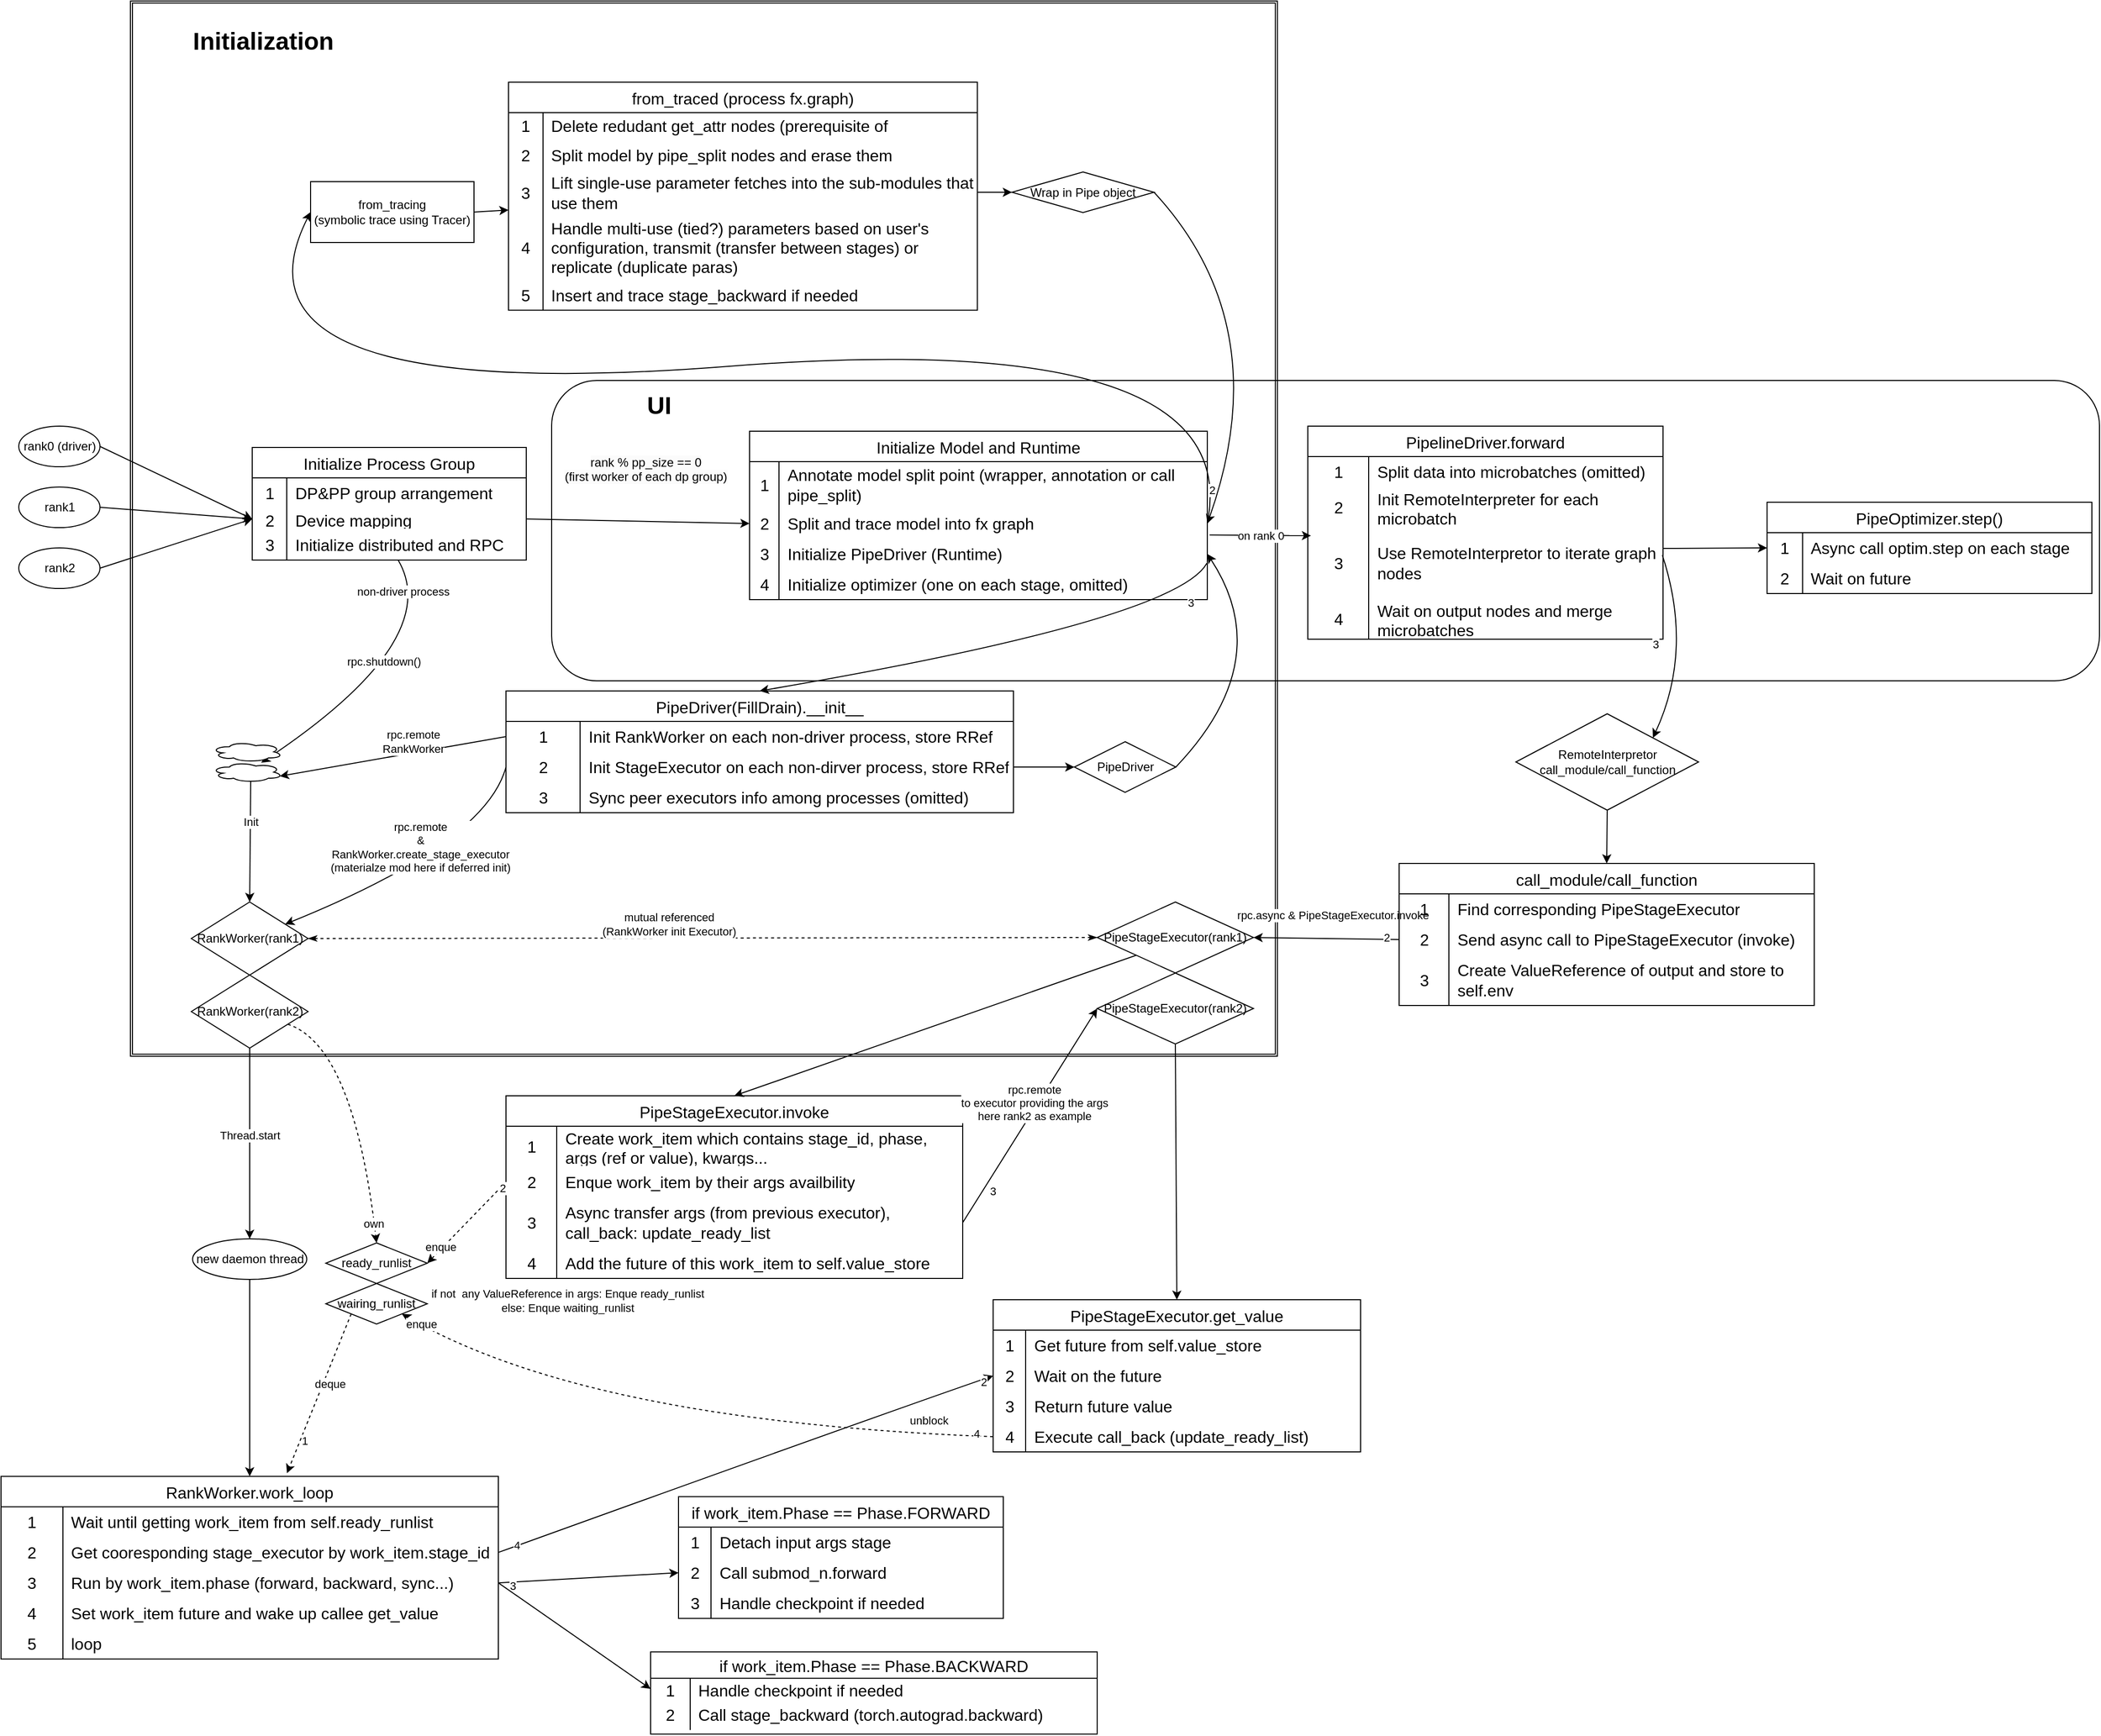 <mxfile version="22.1.1" type="device">
  <diagram id="C5RBs43oDa-KdzZeNtuy" name="Page-1">
    <mxGraphModel dx="4412" dy="2275" grid="0" gridSize="10" guides="1" tooltips="1" connect="1" arrows="1" fold="1" page="1" pageScale="1" pageWidth="827" pageHeight="1169" math="0" shadow="0">
      <root>
        <mxCell id="WIyWlLk6GJQsqaUBKTNV-0" />
        <mxCell id="WIyWlLk6GJQsqaUBKTNV-1" parent="WIyWlLk6GJQsqaUBKTNV-0" />
        <mxCell id="2e83aGgOXev0guJFGKBR-5" value="" style="shape=ext;double=1;whiteSpace=wrap;html=1;fillColor=none;" parent="WIyWlLk6GJQsqaUBKTNV-1" vertex="1">
          <mxGeometry x="-447.5" y="312" width="1130" height="1040" as="geometry" />
        </mxCell>
        <mxCell id="2e83aGgOXev0guJFGKBR-37" value="" style="rounded=1;whiteSpace=wrap;html=1;fillColor=none;" parent="WIyWlLk6GJQsqaUBKTNV-1" vertex="1">
          <mxGeometry x="-32.5" y="686" width="1525" height="296" as="geometry" />
        </mxCell>
        <mxCell id="cH-fJUtHAnN2zhJCHKGi-9" value="rank1" style="ellipse;whiteSpace=wrap;html=1;" parent="WIyWlLk6GJQsqaUBKTNV-1" vertex="1">
          <mxGeometry x="-557.5" y="791" width="80" height="40" as="geometry" />
        </mxCell>
        <mxCell id="cH-fJUtHAnN2zhJCHKGi-10" value="rank0 (driver)" style="ellipse;whiteSpace=wrap;html=1;" parent="WIyWlLk6GJQsqaUBKTNV-1" vertex="1">
          <mxGeometry x="-557.5" y="731" width="80" height="40" as="geometry" />
        </mxCell>
        <mxCell id="cH-fJUtHAnN2zhJCHKGi-11" value="rank2" style="ellipse;whiteSpace=wrap;html=1;" parent="WIyWlLk6GJQsqaUBKTNV-1" vertex="1">
          <mxGeometry x="-557.5" y="851" width="80" height="40" as="geometry" />
        </mxCell>
        <mxCell id="cH-fJUtHAnN2zhJCHKGi-16" value="" style="endArrow=classic;html=1;rounded=0;exitX=1;exitY=0.5;exitDx=0;exitDy=0;entryX=0;entryY=0.5;entryDx=0;entryDy=0;endFill=1;" parent="WIyWlLk6GJQsqaUBKTNV-1" source="cH-fJUtHAnN2zhJCHKGi-10" target="cH-fJUtHAnN2zhJCHKGi-23" edge="1">
          <mxGeometry width="50" height="50" relative="1" as="geometry">
            <mxPoint x="-277.5" y="736" as="sourcePoint" />
            <mxPoint x="-197.5" y="796" as="targetPoint" />
          </mxGeometry>
        </mxCell>
        <mxCell id="cH-fJUtHAnN2zhJCHKGi-17" value="" style="endArrow=classic;html=1;rounded=0;exitX=1;exitY=0.5;exitDx=0;exitDy=0;entryX=0;entryY=0.5;entryDx=0;entryDy=0;endFill=1;" parent="WIyWlLk6GJQsqaUBKTNV-1" source="cH-fJUtHAnN2zhJCHKGi-9" target="cH-fJUtHAnN2zhJCHKGi-23" edge="1">
          <mxGeometry width="50" height="50" relative="1" as="geometry">
            <mxPoint x="-277.5" y="796" as="sourcePoint" />
            <mxPoint x="-197.5" y="796" as="targetPoint" />
          </mxGeometry>
        </mxCell>
        <mxCell id="cH-fJUtHAnN2zhJCHKGi-18" value="" style="endArrow=classic;html=1;rounded=0;exitX=1;exitY=0.5;exitDx=0;exitDy=0;entryX=0;entryY=0.5;entryDx=0;entryDy=0;endFill=1;" parent="WIyWlLk6GJQsqaUBKTNV-1" source="cH-fJUtHAnN2zhJCHKGi-11" target="cH-fJUtHAnN2zhJCHKGi-23" edge="1">
          <mxGeometry width="50" height="50" relative="1" as="geometry">
            <mxPoint x="-277.5" y="856" as="sourcePoint" />
            <mxPoint x="-197.5" y="796" as="targetPoint" />
          </mxGeometry>
        </mxCell>
        <mxCell id="cH-fJUtHAnN2zhJCHKGi-19" value="Initialize Process Group" style="shape=table;startSize=30;container=1;collapsible=0;childLayout=tableLayout;fixedRows=1;rowLines=0;fontStyle=0;strokeColor=default;fontSize=16;" parent="WIyWlLk6GJQsqaUBKTNV-1" vertex="1">
          <mxGeometry x="-327.5" y="752" width="270" height="111" as="geometry" />
        </mxCell>
        <mxCell id="cH-fJUtHAnN2zhJCHKGi-20" value="" style="shape=tableRow;horizontal=0;startSize=0;swimlaneHead=0;swimlaneBody=0;top=0;left=0;bottom=0;right=0;collapsible=0;dropTarget=0;fillColor=none;points=[[0,0.5],[1,0.5]];portConstraint=eastwest;strokeColor=inherit;fontSize=16;" parent="cH-fJUtHAnN2zhJCHKGi-19" vertex="1">
          <mxGeometry y="30" width="270" height="30" as="geometry" />
        </mxCell>
        <mxCell id="cH-fJUtHAnN2zhJCHKGi-21" value="1" style="shape=partialRectangle;html=1;whiteSpace=wrap;connectable=0;fillColor=none;top=0;left=0;bottom=0;right=0;overflow=hidden;pointerEvents=1;strokeColor=inherit;fontSize=16;" parent="cH-fJUtHAnN2zhJCHKGi-20" vertex="1">
          <mxGeometry width="34" height="30" as="geometry">
            <mxRectangle width="34" height="30" as="alternateBounds" />
          </mxGeometry>
        </mxCell>
        <mxCell id="cH-fJUtHAnN2zhJCHKGi-22" value="DP&amp;amp;PP group arrangement" style="shape=partialRectangle;html=1;whiteSpace=wrap;connectable=0;fillColor=none;top=0;left=0;bottom=0;right=0;align=left;spacingLeft=6;overflow=hidden;strokeColor=inherit;fontSize=16;" parent="cH-fJUtHAnN2zhJCHKGi-20" vertex="1">
          <mxGeometry x="34" width="236" height="30" as="geometry">
            <mxRectangle width="236" height="30" as="alternateBounds" />
          </mxGeometry>
        </mxCell>
        <mxCell id="cH-fJUtHAnN2zhJCHKGi-23" value="" style="shape=tableRow;horizontal=0;startSize=0;swimlaneHead=0;swimlaneBody=0;top=0;left=0;bottom=0;right=0;collapsible=0;dropTarget=0;fillColor=none;points=[[0,0.5],[1,0.5]];portConstraint=eastwest;strokeColor=inherit;fontSize=16;" parent="cH-fJUtHAnN2zhJCHKGi-19" vertex="1">
          <mxGeometry y="60" width="270" height="21" as="geometry" />
        </mxCell>
        <mxCell id="cH-fJUtHAnN2zhJCHKGi-24" value="2" style="shape=partialRectangle;html=1;whiteSpace=wrap;connectable=0;fillColor=none;top=0;left=0;bottom=0;right=0;overflow=hidden;strokeColor=inherit;fontSize=16;" parent="cH-fJUtHAnN2zhJCHKGi-23" vertex="1">
          <mxGeometry width="34" height="21" as="geometry">
            <mxRectangle width="34" height="21" as="alternateBounds" />
          </mxGeometry>
        </mxCell>
        <mxCell id="cH-fJUtHAnN2zhJCHKGi-25" value="Device mapping" style="shape=partialRectangle;html=1;whiteSpace=wrap;connectable=0;fillColor=none;top=0;left=0;bottom=0;right=0;align=left;spacingLeft=6;overflow=hidden;strokeColor=inherit;fontSize=16;" parent="cH-fJUtHAnN2zhJCHKGi-23" vertex="1">
          <mxGeometry x="34" width="236" height="21" as="geometry">
            <mxRectangle width="236" height="21" as="alternateBounds" />
          </mxGeometry>
        </mxCell>
        <mxCell id="cH-fJUtHAnN2zhJCHKGi-26" value="" style="shape=tableRow;horizontal=0;startSize=0;swimlaneHead=0;swimlaneBody=0;top=0;left=0;bottom=0;right=0;collapsible=0;dropTarget=0;fillColor=none;points=[[0,0.5],[1,0.5]];portConstraint=eastwest;strokeColor=inherit;fontSize=16;" parent="cH-fJUtHAnN2zhJCHKGi-19" vertex="1">
          <mxGeometry y="81" width="270" height="30" as="geometry" />
        </mxCell>
        <mxCell id="cH-fJUtHAnN2zhJCHKGi-27" value="3" style="shape=partialRectangle;html=1;whiteSpace=wrap;connectable=0;fillColor=none;top=0;left=0;bottom=0;right=0;overflow=hidden;strokeColor=inherit;fontSize=16;" parent="cH-fJUtHAnN2zhJCHKGi-26" vertex="1">
          <mxGeometry width="34" height="30" as="geometry">
            <mxRectangle width="34" height="30" as="alternateBounds" />
          </mxGeometry>
        </mxCell>
        <mxCell id="cH-fJUtHAnN2zhJCHKGi-28" value="Initialize distributed and RPC" style="shape=partialRectangle;html=1;whiteSpace=wrap;connectable=0;fillColor=none;top=0;left=0;bottom=0;right=0;align=left;spacingLeft=6;overflow=hidden;strokeColor=inherit;fontSize=16;" parent="cH-fJUtHAnN2zhJCHKGi-26" vertex="1">
          <mxGeometry x="34" width="236" height="30" as="geometry">
            <mxRectangle width="236" height="30" as="alternateBounds" />
          </mxGeometry>
        </mxCell>
        <mxCell id="cH-fJUtHAnN2zhJCHKGi-29" value="&#xa;&lt;span style=&quot;color: rgb(0, 0, 0); font-family: Helvetica; font-size: 12px; font-style: normal; font-variant-ligatures: normal; font-variant-caps: normal; font-weight: 400; letter-spacing: normal; orphans: 2; text-align: center; text-indent: 0px; text-transform: none; widows: 2; word-spacing: 0px; -webkit-text-stroke-width: 0px; background-color: rgb(251, 251, 251); text-decoration-thickness: initial; text-decoration-style: initial; text-decoration-color: initial; float: none; display: inline !important;&quot;&gt;rank % pp_size == 0&lt;/span&gt;&lt;br style=&quot;border-color: var(--border-color); color: rgb(0, 0, 0); font-family: Helvetica; font-size: 12px; font-style: normal; font-variant-ligatures: normal; font-variant-caps: normal; font-weight: 400; letter-spacing: normal; orphans: 2; text-align: center; text-indent: 0px; text-transform: none; widows: 2; word-spacing: 0px; -webkit-text-stroke-width: 0px; background-color: rgb(251, 251, 251); text-decoration-thickness: initial; text-decoration-style: initial; text-decoration-color: initial;&quot;&gt;&lt;span style=&quot;color: rgb(0, 0, 0); font-family: Helvetica; font-size: 12px; font-style: normal; font-variant-ligatures: normal; font-variant-caps: normal; font-weight: 400; letter-spacing: normal; orphans: 2; text-align: center; text-indent: 0px; text-transform: none; widows: 2; word-spacing: 0px; -webkit-text-stroke-width: 0px; background-color: rgb(251, 251, 251); text-decoration-thickness: initial; text-decoration-style: initial; text-decoration-color: initial; float: none; display: inline !important;&quot;&gt;(first worker of each dp group)&lt;/span&gt;&#xa;&#xa;" style="endArrow=none;html=1;rounded=0;entryX=1;entryY=0.5;entryDx=0;entryDy=0;exitX=0;exitY=0.5;exitDx=0;exitDy=0;endFill=0;startArrow=classic;startFill=1;" parent="WIyWlLk6GJQsqaUBKTNV-1" source="cH-fJUtHAnN2zhJCHKGi-38" target="cH-fJUtHAnN2zhJCHKGi-23" edge="1">
          <mxGeometry x="-0.063" y="-45" width="50" height="50" relative="1" as="geometry">
            <mxPoint x="172.5" y="811" as="sourcePoint" />
            <mxPoint x="42.5" y="806" as="targetPoint" />
            <mxPoint as="offset" />
          </mxGeometry>
        </mxCell>
        <mxCell id="cH-fJUtHAnN2zhJCHKGi-30" value="" style="curved=1;endArrow=classic;html=1;rounded=0;" parent="WIyWlLk6GJQsqaUBKTNV-1" source="cH-fJUtHAnN2zhJCHKGi-26" target="qg0mVcUasp-BQiilp6SJ-3" edge="1">
          <mxGeometry width="50" height="50" relative="1" as="geometry">
            <mxPoint x="42.5" y="786" as="sourcePoint" />
            <mxPoint x="-137.5" y="922" as="targetPoint" />
            <Array as="points">
              <mxPoint x="-137.5" y="942" />
            </Array>
          </mxGeometry>
        </mxCell>
        <mxCell id="YRjWqF9IflC1qvTOGqUA-0" value="rpc.shutdown()" style="edgeLabel;html=1;align=center;verticalAlign=middle;resizable=0;points=[];" parent="cH-fJUtHAnN2zhJCHKGi-30" vertex="1" connectable="0">
          <mxGeometry x="-0.189" y="-9" relative="1" as="geometry">
            <mxPoint x="-27" y="9" as="offset" />
          </mxGeometry>
        </mxCell>
        <mxCell id="2e83aGgOXev0guJFGKBR-0" value="non-driver process" style="edgeLabel;html=1;align=center;verticalAlign=middle;resizable=0;points=[];" parent="cH-fJUtHAnN2zhJCHKGi-30" vertex="1" connectable="0">
          <mxGeometry x="-0.812" y="-12" relative="1" as="geometry">
            <mxPoint as="offset" />
          </mxGeometry>
        </mxCell>
        <mxCell id="cH-fJUtHAnN2zhJCHKGi-34" value="Initialize Model and Runtime" style="shape=table;startSize=30;container=1;collapsible=0;childLayout=tableLayout;fixedRows=1;rowLines=0;fontStyle=0;strokeColor=default;fontSize=16;" parent="WIyWlLk6GJQsqaUBKTNV-1" vertex="1">
          <mxGeometry x="162.5" y="736" width="451" height="166" as="geometry" />
        </mxCell>
        <mxCell id="cH-fJUtHAnN2zhJCHKGi-35" value="" style="shape=tableRow;horizontal=0;startSize=0;swimlaneHead=0;swimlaneBody=0;top=0;left=0;bottom=0;right=0;collapsible=0;dropTarget=0;fillColor=none;points=[[0,0.5],[1,0.5]];portConstraint=eastwest;strokeColor=inherit;fontSize=16;" parent="cH-fJUtHAnN2zhJCHKGi-34" vertex="1">
          <mxGeometry y="30" width="451" height="46" as="geometry" />
        </mxCell>
        <mxCell id="cH-fJUtHAnN2zhJCHKGi-36" value="1" style="shape=partialRectangle;html=1;whiteSpace=wrap;connectable=0;fillColor=none;top=0;left=0;bottom=0;right=0;overflow=hidden;pointerEvents=1;strokeColor=inherit;fontSize=16;" parent="cH-fJUtHAnN2zhJCHKGi-35" vertex="1">
          <mxGeometry width="29" height="46" as="geometry">
            <mxRectangle width="29" height="46" as="alternateBounds" />
          </mxGeometry>
        </mxCell>
        <mxCell id="cH-fJUtHAnN2zhJCHKGi-37" value="Annotate model split point (wrapper, annotation or call pipe_split)" style="shape=partialRectangle;html=1;whiteSpace=wrap;connectable=0;fillColor=none;top=0;left=0;bottom=0;right=0;align=left;spacingLeft=6;overflow=hidden;strokeColor=inherit;fontSize=16;" parent="cH-fJUtHAnN2zhJCHKGi-35" vertex="1">
          <mxGeometry x="29" width="422" height="46" as="geometry">
            <mxRectangle width="422" height="46" as="alternateBounds" />
          </mxGeometry>
        </mxCell>
        <mxCell id="cH-fJUtHAnN2zhJCHKGi-38" value="" style="shape=tableRow;horizontal=0;startSize=0;swimlaneHead=0;swimlaneBody=0;top=0;left=0;bottom=0;right=0;collapsible=0;dropTarget=0;fillColor=none;points=[[0,0.5],[1,0.5]];portConstraint=eastwest;strokeColor=inherit;fontSize=16;" parent="cH-fJUtHAnN2zhJCHKGi-34" vertex="1">
          <mxGeometry y="76" width="451" height="30" as="geometry" />
        </mxCell>
        <mxCell id="cH-fJUtHAnN2zhJCHKGi-39" value="2" style="shape=partialRectangle;html=1;whiteSpace=wrap;connectable=0;fillColor=none;top=0;left=0;bottom=0;right=0;overflow=hidden;strokeColor=inherit;fontSize=16;" parent="cH-fJUtHAnN2zhJCHKGi-38" vertex="1">
          <mxGeometry width="29" height="30" as="geometry">
            <mxRectangle width="29" height="30" as="alternateBounds" />
          </mxGeometry>
        </mxCell>
        <mxCell id="cH-fJUtHAnN2zhJCHKGi-40" value="Split and trace model into fx graph" style="shape=partialRectangle;html=1;whiteSpace=wrap;connectable=0;fillColor=none;top=0;left=0;bottom=0;right=0;align=left;spacingLeft=6;overflow=hidden;strokeColor=inherit;fontSize=16;" parent="cH-fJUtHAnN2zhJCHKGi-38" vertex="1">
          <mxGeometry x="29" width="422" height="30" as="geometry">
            <mxRectangle width="422" height="30" as="alternateBounds" />
          </mxGeometry>
        </mxCell>
        <mxCell id="cH-fJUtHAnN2zhJCHKGi-41" value="" style="shape=tableRow;horizontal=0;startSize=0;swimlaneHead=0;swimlaneBody=0;top=0;left=0;bottom=0;right=0;collapsible=0;dropTarget=0;fillColor=none;points=[[0,0.5],[1,0.5]];portConstraint=eastwest;strokeColor=inherit;fontSize=16;" parent="cH-fJUtHAnN2zhJCHKGi-34" vertex="1">
          <mxGeometry y="106" width="451" height="30" as="geometry" />
        </mxCell>
        <mxCell id="cH-fJUtHAnN2zhJCHKGi-42" value="3" style="shape=partialRectangle;html=1;whiteSpace=wrap;connectable=0;fillColor=none;top=0;left=0;bottom=0;right=0;overflow=hidden;strokeColor=inherit;fontSize=16;" parent="cH-fJUtHAnN2zhJCHKGi-41" vertex="1">
          <mxGeometry width="29" height="30" as="geometry">
            <mxRectangle width="29" height="30" as="alternateBounds" />
          </mxGeometry>
        </mxCell>
        <mxCell id="cH-fJUtHAnN2zhJCHKGi-43" value="Initialize PipeDriver (Runtime)" style="shape=partialRectangle;html=1;whiteSpace=wrap;connectable=0;fillColor=none;top=0;left=0;bottom=0;right=0;align=left;spacingLeft=6;overflow=hidden;strokeColor=inherit;fontSize=16;" parent="cH-fJUtHAnN2zhJCHKGi-41" vertex="1">
          <mxGeometry x="29" width="422" height="30" as="geometry">
            <mxRectangle width="422" height="30" as="alternateBounds" />
          </mxGeometry>
        </mxCell>
        <mxCell id="KdaiOf__EYJZEj6jnk8N-66" style="shape=tableRow;horizontal=0;startSize=0;swimlaneHead=0;swimlaneBody=0;top=0;left=0;bottom=0;right=0;collapsible=0;dropTarget=0;fillColor=none;points=[[0,0.5],[1,0.5]];portConstraint=eastwest;strokeColor=inherit;fontSize=16;" parent="cH-fJUtHAnN2zhJCHKGi-34" vertex="1">
          <mxGeometry y="136" width="451" height="30" as="geometry" />
        </mxCell>
        <mxCell id="KdaiOf__EYJZEj6jnk8N-67" value="4" style="shape=partialRectangle;html=1;whiteSpace=wrap;connectable=0;fillColor=none;top=0;left=0;bottom=0;right=0;overflow=hidden;strokeColor=inherit;fontSize=16;" parent="KdaiOf__EYJZEj6jnk8N-66" vertex="1">
          <mxGeometry width="29" height="30" as="geometry">
            <mxRectangle width="29" height="30" as="alternateBounds" />
          </mxGeometry>
        </mxCell>
        <mxCell id="KdaiOf__EYJZEj6jnk8N-68" value="Initialize optimizer (one on each stage, omitted)" style="shape=partialRectangle;html=1;whiteSpace=wrap;connectable=0;fillColor=none;top=0;left=0;bottom=0;right=0;align=left;spacingLeft=6;overflow=hidden;strokeColor=inherit;fontSize=16;" parent="KdaiOf__EYJZEj6jnk8N-66" vertex="1">
          <mxGeometry x="29" width="422" height="30" as="geometry">
            <mxRectangle width="422" height="30" as="alternateBounds" />
          </mxGeometry>
        </mxCell>
        <mxCell id="cH-fJUtHAnN2zhJCHKGi-57" value="from_tracing&lt;br&gt;(symbolic trace using Tracer)" style="rounded=0;whiteSpace=wrap;html=1;" parent="WIyWlLk6GJQsqaUBKTNV-1" vertex="1">
          <mxGeometry x="-270" y="490" width="161" height="60" as="geometry" />
        </mxCell>
        <mxCell id="cH-fJUtHAnN2zhJCHKGi-58" value="" style="endArrow=classic;html=1;rounded=0;exitX=1;exitY=0.5;exitDx=0;exitDy=0;endFill=1;" parent="WIyWlLk6GJQsqaUBKTNV-1" source="cH-fJUtHAnN2zhJCHKGi-57" target="cH-fJUtHAnN2zhJCHKGi-59" edge="1">
          <mxGeometry width="50" height="50" relative="1" as="geometry">
            <mxPoint x="62.5" y="502" as="sourcePoint" />
            <mxPoint x="-47.5" y="472" as="targetPoint" />
          </mxGeometry>
        </mxCell>
        <mxCell id="cH-fJUtHAnN2zhJCHKGi-59" value="from_traced (process fx.graph)" style="shape=table;startSize=30;container=1;collapsible=0;childLayout=tableLayout;fixedRows=1;rowLines=0;fontStyle=0;strokeColor=default;fontSize=16;" parent="WIyWlLk6GJQsqaUBKTNV-1" vertex="1">
          <mxGeometry x="-75" y="392" width="461.931" height="224.75" as="geometry" />
        </mxCell>
        <mxCell id="cH-fJUtHAnN2zhJCHKGi-60" value="" style="shape=tableRow;horizontal=0;startSize=0;swimlaneHead=0;swimlaneBody=0;top=0;left=0;bottom=0;right=0;collapsible=0;dropTarget=0;fillColor=none;points=[[0,0.5],[1,0.5]];portConstraint=eastwest;strokeColor=inherit;fontSize=16;" parent="cH-fJUtHAnN2zhJCHKGi-59" vertex="1">
          <mxGeometry y="30" width="461.931" height="26" as="geometry" />
        </mxCell>
        <mxCell id="cH-fJUtHAnN2zhJCHKGi-61" value="1" style="shape=partialRectangle;html=1;whiteSpace=wrap;connectable=0;fillColor=none;top=0;left=0;bottom=0;right=0;overflow=hidden;pointerEvents=1;strokeColor=inherit;fontSize=16;" parent="cH-fJUtHAnN2zhJCHKGi-60" vertex="1">
          <mxGeometry width="34" height="26" as="geometry">
            <mxRectangle width="34" height="26" as="alternateBounds" />
          </mxGeometry>
        </mxCell>
        <mxCell id="cH-fJUtHAnN2zhJCHKGi-62" value="Delete redudant get_attr nodes (prerequisite of&amp;nbsp;" style="shape=partialRectangle;html=1;whiteSpace=wrap;connectable=0;fillColor=none;top=0;left=0;bottom=0;right=0;align=left;spacingLeft=6;overflow=hidden;strokeColor=inherit;fontSize=16;" parent="cH-fJUtHAnN2zhJCHKGi-60" vertex="1">
          <mxGeometry x="34" width="428" height="26" as="geometry">
            <mxRectangle width="428" height="26" as="alternateBounds" />
          </mxGeometry>
        </mxCell>
        <mxCell id="cH-fJUtHAnN2zhJCHKGi-63" value="" style="shape=tableRow;horizontal=0;startSize=0;swimlaneHead=0;swimlaneBody=0;top=0;left=0;bottom=0;right=0;collapsible=0;dropTarget=0;fillColor=none;points=[[0,0.5],[1,0.5]];portConstraint=eastwest;strokeColor=inherit;fontSize=16;" parent="cH-fJUtHAnN2zhJCHKGi-59" vertex="1">
          <mxGeometry y="56" width="461.931" height="31" as="geometry" />
        </mxCell>
        <mxCell id="cH-fJUtHAnN2zhJCHKGi-64" value="2" style="shape=partialRectangle;html=1;whiteSpace=wrap;connectable=0;fillColor=none;top=0;left=0;bottom=0;right=0;overflow=hidden;strokeColor=inherit;fontSize=16;" parent="cH-fJUtHAnN2zhJCHKGi-63" vertex="1">
          <mxGeometry width="34" height="31" as="geometry">
            <mxRectangle width="34" height="31" as="alternateBounds" />
          </mxGeometry>
        </mxCell>
        <mxCell id="cH-fJUtHAnN2zhJCHKGi-65" value="Split model by pipe_split nodes and erase them" style="shape=partialRectangle;html=1;whiteSpace=wrap;connectable=0;fillColor=none;top=0;left=0;bottom=0;right=0;align=left;spacingLeft=6;overflow=hidden;strokeColor=inherit;fontSize=16;" parent="cH-fJUtHAnN2zhJCHKGi-63" vertex="1">
          <mxGeometry x="34" width="428" height="31" as="geometry">
            <mxRectangle width="428" height="31" as="alternateBounds" />
          </mxGeometry>
        </mxCell>
        <mxCell id="cH-fJUtHAnN2zhJCHKGi-66" value="" style="shape=tableRow;horizontal=0;startSize=0;swimlaneHead=0;swimlaneBody=0;top=0;left=0;bottom=0;right=0;collapsible=0;dropTarget=0;fillColor=none;points=[[0,0.5],[1,0.5]];portConstraint=eastwest;strokeColor=inherit;fontSize=16;" parent="cH-fJUtHAnN2zhJCHKGi-59" vertex="1">
          <mxGeometry y="87" width="461.931" height="43" as="geometry" />
        </mxCell>
        <mxCell id="cH-fJUtHAnN2zhJCHKGi-67" value="3" style="shape=partialRectangle;html=1;whiteSpace=wrap;connectable=0;fillColor=none;top=0;left=0;bottom=0;right=0;overflow=hidden;strokeColor=inherit;fontSize=16;" parent="cH-fJUtHAnN2zhJCHKGi-66" vertex="1">
          <mxGeometry width="34" height="43" as="geometry">
            <mxRectangle width="34" height="43" as="alternateBounds" />
          </mxGeometry>
        </mxCell>
        <mxCell id="cH-fJUtHAnN2zhJCHKGi-68" value="Lift single-use parameter fetches into the sub-modules that use them" style="shape=partialRectangle;html=1;whiteSpace=wrap;connectable=0;fillColor=none;top=0;left=0;bottom=0;right=0;align=left;spacingLeft=6;overflow=hidden;strokeColor=inherit;fontSize=16;" parent="cH-fJUtHAnN2zhJCHKGi-66" vertex="1">
          <mxGeometry x="34" width="428" height="43" as="geometry">
            <mxRectangle width="428" height="43" as="alternateBounds" />
          </mxGeometry>
        </mxCell>
        <mxCell id="cH-fJUtHAnN2zhJCHKGi-78" style="shape=tableRow;horizontal=0;startSize=0;swimlaneHead=0;swimlaneBody=0;top=0;left=0;bottom=0;right=0;collapsible=0;dropTarget=0;fillColor=none;points=[[0,0.5],[1,0.5]];portConstraint=eastwest;strokeColor=inherit;fontSize=16;" parent="cH-fJUtHAnN2zhJCHKGi-59" vertex="1">
          <mxGeometry y="130" width="461.931" height="65" as="geometry" />
        </mxCell>
        <mxCell id="cH-fJUtHAnN2zhJCHKGi-79" value="4" style="shape=partialRectangle;html=1;whiteSpace=wrap;connectable=0;fillColor=none;top=0;left=0;bottom=0;right=0;overflow=hidden;strokeColor=inherit;fontSize=16;" parent="cH-fJUtHAnN2zhJCHKGi-78" vertex="1">
          <mxGeometry width="34" height="65" as="geometry">
            <mxRectangle width="34" height="65" as="alternateBounds" />
          </mxGeometry>
        </mxCell>
        <mxCell id="cH-fJUtHAnN2zhJCHKGi-80" value="Handle multi-use (tied?) parameters based on user&#39;s configuration, transmit (transfer between stages) or replicate (duplicate paras)" style="shape=partialRectangle;html=1;whiteSpace=wrap;connectable=0;fillColor=none;top=0;left=0;bottom=0;right=0;align=left;spacingLeft=6;overflow=hidden;strokeColor=inherit;fontSize=16;" parent="cH-fJUtHAnN2zhJCHKGi-78" vertex="1">
          <mxGeometry x="34" width="428" height="65" as="geometry">
            <mxRectangle width="428" height="65" as="alternateBounds" />
          </mxGeometry>
        </mxCell>
        <mxCell id="cH-fJUtHAnN2zhJCHKGi-81" style="shape=tableRow;horizontal=0;startSize=0;swimlaneHead=0;swimlaneBody=0;top=0;left=0;bottom=0;right=0;collapsible=0;dropTarget=0;fillColor=none;points=[[0,0.5],[1,0.5]];portConstraint=eastwest;strokeColor=inherit;fontSize=16;" parent="cH-fJUtHAnN2zhJCHKGi-59" vertex="1">
          <mxGeometry y="195" width="461.931" height="30" as="geometry" />
        </mxCell>
        <mxCell id="cH-fJUtHAnN2zhJCHKGi-82" value="5" style="shape=partialRectangle;html=1;whiteSpace=wrap;connectable=0;fillColor=none;top=0;left=0;bottom=0;right=0;overflow=hidden;strokeColor=inherit;fontSize=16;" parent="cH-fJUtHAnN2zhJCHKGi-81" vertex="1">
          <mxGeometry width="34" height="30" as="geometry">
            <mxRectangle width="34" height="30" as="alternateBounds" />
          </mxGeometry>
        </mxCell>
        <mxCell id="cH-fJUtHAnN2zhJCHKGi-83" value="Insert and trace stage_backward if needed" style="shape=partialRectangle;html=1;whiteSpace=wrap;connectable=0;fillColor=none;top=0;left=0;bottom=0;right=0;align=left;spacingLeft=6;overflow=hidden;strokeColor=inherit;fontSize=16;" parent="cH-fJUtHAnN2zhJCHKGi-81" vertex="1">
          <mxGeometry x="34" width="428" height="30" as="geometry">
            <mxRectangle width="428" height="30" as="alternateBounds" />
          </mxGeometry>
        </mxCell>
        <mxCell id="KdaiOf__EYJZEj6jnk8N-2" value="" style="endArrow=classic;html=1;rounded=0;exitX=1;exitY=0.5;exitDx=0;exitDy=0;entryX=0;entryY=0.5;entryDx=0;entryDy=0;endFill=1;" parent="WIyWlLk6GJQsqaUBKTNV-1" source="cH-fJUtHAnN2zhJCHKGi-66" target="2e83aGgOXev0guJFGKBR-9" edge="1">
          <mxGeometry width="50" height="50" relative="1" as="geometry">
            <mxPoint x="442.5" y="332" as="sourcePoint" />
            <mxPoint x="412.5" y="512" as="targetPoint" />
          </mxGeometry>
        </mxCell>
        <mxCell id="KdaiOf__EYJZEj6jnk8N-3" value="" style="curved=1;endArrow=classic;html=1;rounded=0;exitX=1;exitY=0.5;exitDx=0;exitDy=0;entryX=0;entryY=0.5;entryDx=0;entryDy=0;" parent="WIyWlLk6GJQsqaUBKTNV-1" source="cH-fJUtHAnN2zhJCHKGi-38" target="cH-fJUtHAnN2zhJCHKGi-57" edge="1">
          <mxGeometry width="50" height="50" relative="1" as="geometry">
            <mxPoint x="562.5" y="917" as="sourcePoint" />
            <mxPoint x="612.5" y="867" as="targetPoint" />
            <Array as="points">
              <mxPoint x="652.5" y="632" />
              <mxPoint x="-367.5" y="712" />
            </Array>
          </mxGeometry>
        </mxCell>
        <mxCell id="qg0mVcUasp-BQiilp6SJ-15" value="2" style="edgeLabel;html=1;align=center;verticalAlign=middle;resizable=0;points=[];" parent="KdaiOf__EYJZEj6jnk8N-3" vertex="1" connectable="0">
          <mxGeometry x="-0.954" y="2" relative="1" as="geometry">
            <mxPoint as="offset" />
          </mxGeometry>
        </mxCell>
        <mxCell id="KdaiOf__EYJZEj6jnk8N-51" value="" style="endArrow=classic;html=1;rounded=0;exitX=0.5;exitY=1;exitDx=0;exitDy=0;entryX=0.5;entryY=0;entryDx=0;entryDy=0;endFill=1;" parent="WIyWlLk6GJQsqaUBKTNV-1" source="qg0mVcUasp-BQiilp6SJ-57" target="qg0mVcUasp-BQiilp6SJ-13" edge="1">
          <mxGeometry width="50" height="50" relative="1" as="geometry">
            <mxPoint x="297.5" y="1185" as="sourcePoint" />
            <mxPoint x="637.5" y="1295" as="targetPoint" />
          </mxGeometry>
        </mxCell>
        <mxCell id="lFsMOoatjk1KJqR7OC0U-5" value="Thread.start" style="edgeLabel;html=1;align=center;verticalAlign=middle;resizable=0;points=[];" parent="KdaiOf__EYJZEj6jnk8N-51" vertex="1" connectable="0">
          <mxGeometry x="-0.08" relative="1" as="geometry">
            <mxPoint y="-1" as="offset" />
          </mxGeometry>
        </mxCell>
        <mxCell id="KdaiOf__EYJZEj6jnk8N-64" value="&lt;span style=&quot;color: rgb(0, 0, 0); font-family: Helvetica; font-size: 11px; font-style: normal; font-variant-ligatures: normal; font-variant-caps: normal; font-weight: 400; letter-spacing: normal; orphans: 2; text-align: center; text-indent: 0px; text-transform: none; widows: 2; word-spacing: 0px; -webkit-text-stroke-width: 0px; background-color: rgb(255, 255, 255); text-decoration-thickness: initial; text-decoration-style: initial; text-decoration-color: initial; float: none; display: inline !important;&quot;&gt;rpc.remote&lt;/span&gt;&lt;br style=&quot;border-color: var(--border-color); color: rgb(0, 0, 0); font-family: Helvetica; font-size: 11px; font-style: normal; font-variant-ligatures: normal; font-variant-caps: normal; font-weight: 400; letter-spacing: normal; orphans: 2; text-align: center; text-indent: 0px; text-transform: none; widows: 2; word-spacing: 0px; -webkit-text-stroke-width: 0px; text-decoration-thickness: initial; text-decoration-style: initial; text-decoration-color: initial;&quot;&gt;&lt;span style=&quot;color: rgb(0, 0, 0); font-family: Helvetica; font-size: 11px; font-style: normal; font-variant-ligatures: normal; font-variant-caps: normal; font-weight: 400; letter-spacing: normal; orphans: 2; text-align: center; text-indent: 0px; text-transform: none; widows: 2; word-spacing: 0px; -webkit-text-stroke-width: 0px; background-color: rgb(255, 255, 255); text-decoration-thickness: initial; text-decoration-style: initial; text-decoration-color: initial; float: none; display: inline !important;&quot;&gt;&amp;amp;&lt;/span&gt;&lt;br style=&quot;border-color: var(--border-color); color: rgb(0, 0, 0); font-family: Helvetica; font-size: 11px; font-style: normal; font-variant-ligatures: normal; font-variant-caps: normal; font-weight: 400; letter-spacing: normal; orphans: 2; text-align: center; text-indent: 0px; text-transform: none; widows: 2; word-spacing: 0px; -webkit-text-stroke-width: 0px; text-decoration-thickness: initial; text-decoration-style: initial; text-decoration-color: initial;&quot;&gt;&lt;span style=&quot;color: rgb(0, 0, 0); font-family: Helvetica; font-size: 11px; font-style: normal; font-variant-ligatures: normal; font-variant-caps: normal; font-weight: 400; letter-spacing: normal; orphans: 2; text-align: center; text-indent: 0px; text-transform: none; widows: 2; word-spacing: 0px; -webkit-text-stroke-width: 0px; background-color: rgb(255, 255, 255); text-decoration-thickness: initial; text-decoration-style: initial; text-decoration-color: initial; float: none; display: inline !important;&quot;&gt;RankWorker.create_stage_executor&lt;br&gt;(materialze mod here if deferred init)&lt;br&gt;&lt;/span&gt;" style="curved=1;endArrow=classic;html=1;rounded=0;exitX=0;exitY=0.5;exitDx=0;exitDy=0;" parent="WIyWlLk6GJQsqaUBKTNV-1" source="KdaiOf__EYJZEj6jnk8N-23" target="KdaiOf__EYJZEj6jnk8N-41" edge="1">
          <mxGeometry x="-0.045" y="-21" width="50" height="50" relative="1" as="geometry">
            <mxPoint x="287.5" y="996" as="sourcePoint" />
            <mxPoint x="-292.5" y="1052" as="targetPoint" />
            <Array as="points">
              <mxPoint x="-97.5" y="1142" />
            </Array>
            <mxPoint as="offset" />
          </mxGeometry>
        </mxCell>
        <mxCell id="KdaiOf__EYJZEj6jnk8N-69" value="on rank 0" style="endArrow=classic;html=1;rounded=0;exitX=1.005;exitY=-0.125;exitDx=0;exitDy=0;exitPerimeter=0;entryX=0.009;entryY=0.114;entryDx=0;entryDy=0;entryPerimeter=0;endFill=1;" parent="WIyWlLk6GJQsqaUBKTNV-1" source="cH-fJUtHAnN2zhJCHKGi-41" target="KdaiOf__EYJZEj6jnk8N-77" edge="1">
          <mxGeometry width="50" height="50" relative="1" as="geometry">
            <mxPoint x="432.5" y="946" as="sourcePoint" />
            <mxPoint x="712.5" y="822" as="targetPoint" />
          </mxGeometry>
        </mxCell>
        <mxCell id="KdaiOf__EYJZEj6jnk8N-70" value="PipelineDriver.forward" style="shape=table;startSize=30;container=1;collapsible=0;childLayout=tableLayout;fixedRows=1;rowLines=0;fontStyle=0;strokeColor=default;fontSize=16;" parent="WIyWlLk6GJQsqaUBKTNV-1" vertex="1">
          <mxGeometry x="712.5" y="731" width="350" height="210" as="geometry" />
        </mxCell>
        <mxCell id="KdaiOf__EYJZEj6jnk8N-71" value="" style="shape=tableRow;horizontal=0;startSize=0;swimlaneHead=0;swimlaneBody=0;top=0;left=0;bottom=0;right=0;collapsible=0;dropTarget=0;fillColor=none;points=[[0,0.5],[1,0.5]];portConstraint=eastwest;strokeColor=inherit;fontSize=16;" parent="KdaiOf__EYJZEj6jnk8N-70" vertex="1">
          <mxGeometry y="30" width="350" height="30" as="geometry" />
        </mxCell>
        <mxCell id="KdaiOf__EYJZEj6jnk8N-72" value="1" style="shape=partialRectangle;html=1;whiteSpace=wrap;connectable=0;fillColor=none;top=0;left=0;bottom=0;right=0;overflow=hidden;pointerEvents=1;strokeColor=inherit;fontSize=16;" parent="KdaiOf__EYJZEj6jnk8N-71" vertex="1">
          <mxGeometry width="60" height="30" as="geometry">
            <mxRectangle width="60" height="30" as="alternateBounds" />
          </mxGeometry>
        </mxCell>
        <mxCell id="KdaiOf__EYJZEj6jnk8N-73" value="Split data into microbatches (omitted)" style="shape=partialRectangle;html=1;whiteSpace=wrap;connectable=0;fillColor=none;top=0;left=0;bottom=0;right=0;align=left;spacingLeft=6;overflow=hidden;strokeColor=inherit;fontSize=16;" parent="KdaiOf__EYJZEj6jnk8N-71" vertex="1">
          <mxGeometry x="60" width="290" height="30" as="geometry">
            <mxRectangle width="290" height="30" as="alternateBounds" />
          </mxGeometry>
        </mxCell>
        <mxCell id="KdaiOf__EYJZEj6jnk8N-74" value="" style="shape=tableRow;horizontal=0;startSize=0;swimlaneHead=0;swimlaneBody=0;top=0;left=0;bottom=0;right=0;collapsible=0;dropTarget=0;fillColor=none;points=[[0,0.5],[1,0.5]];portConstraint=eastwest;strokeColor=inherit;fontSize=16;" parent="KdaiOf__EYJZEj6jnk8N-70" vertex="1">
          <mxGeometry y="60" width="350" height="40" as="geometry" />
        </mxCell>
        <mxCell id="KdaiOf__EYJZEj6jnk8N-75" value="2" style="shape=partialRectangle;html=1;whiteSpace=wrap;connectable=0;fillColor=none;top=0;left=0;bottom=0;right=0;overflow=hidden;strokeColor=inherit;fontSize=16;" parent="KdaiOf__EYJZEj6jnk8N-74" vertex="1">
          <mxGeometry width="60" height="40" as="geometry">
            <mxRectangle width="60" height="40" as="alternateBounds" />
          </mxGeometry>
        </mxCell>
        <mxCell id="KdaiOf__EYJZEj6jnk8N-76" value="Init&amp;nbsp;RemoteInterpreter for each microbatch" style="shape=partialRectangle;html=1;whiteSpace=wrap;connectable=0;fillColor=none;top=0;left=0;bottom=0;right=0;align=left;spacingLeft=6;overflow=hidden;strokeColor=inherit;fontSize=16;" parent="KdaiOf__EYJZEj6jnk8N-74" vertex="1">
          <mxGeometry x="60" width="290" height="40" as="geometry">
            <mxRectangle width="290" height="40" as="alternateBounds" />
          </mxGeometry>
        </mxCell>
        <mxCell id="KdaiOf__EYJZEj6jnk8N-77" value="" style="shape=tableRow;horizontal=0;startSize=0;swimlaneHead=0;swimlaneBody=0;top=0;left=0;bottom=0;right=0;collapsible=0;dropTarget=0;fillColor=none;points=[[0,0.5],[1,0.5]];portConstraint=eastwest;strokeColor=inherit;fontSize=16;" parent="KdaiOf__EYJZEj6jnk8N-70" vertex="1">
          <mxGeometry y="100" width="350" height="70" as="geometry" />
        </mxCell>
        <mxCell id="KdaiOf__EYJZEj6jnk8N-78" value="3" style="shape=partialRectangle;html=1;whiteSpace=wrap;connectable=0;fillColor=none;top=0;left=0;bottom=0;right=0;overflow=hidden;strokeColor=inherit;fontSize=16;" parent="KdaiOf__EYJZEj6jnk8N-77" vertex="1">
          <mxGeometry width="60" height="70" as="geometry">
            <mxRectangle width="60" height="70" as="alternateBounds" />
          </mxGeometry>
        </mxCell>
        <mxCell id="KdaiOf__EYJZEj6jnk8N-79" value="Use RemoteInterpretor to iterate graph nodes" style="shape=partialRectangle;html=1;whiteSpace=wrap;connectable=0;fillColor=none;top=0;left=0;bottom=0;right=0;align=left;spacingLeft=6;overflow=hidden;strokeColor=inherit;fontSize=16;" parent="KdaiOf__EYJZEj6jnk8N-77" vertex="1">
          <mxGeometry x="60" width="290" height="70" as="geometry">
            <mxRectangle width="290" height="70" as="alternateBounds" />
          </mxGeometry>
        </mxCell>
        <mxCell id="lFsMOoatjk1KJqR7OC0U-0" style="shape=tableRow;horizontal=0;startSize=0;swimlaneHead=0;swimlaneBody=0;top=0;left=0;bottom=0;right=0;collapsible=0;dropTarget=0;fillColor=none;points=[[0,0.5],[1,0.5]];portConstraint=eastwest;strokeColor=inherit;fontSize=16;" parent="KdaiOf__EYJZEj6jnk8N-70" vertex="1">
          <mxGeometry y="170" width="350" height="40" as="geometry" />
        </mxCell>
        <mxCell id="lFsMOoatjk1KJqR7OC0U-1" value="4" style="shape=partialRectangle;html=1;whiteSpace=wrap;connectable=0;fillColor=none;top=0;left=0;bottom=0;right=0;overflow=hidden;strokeColor=inherit;fontSize=16;" parent="lFsMOoatjk1KJqR7OC0U-0" vertex="1">
          <mxGeometry width="60" height="40" as="geometry">
            <mxRectangle width="60" height="40" as="alternateBounds" />
          </mxGeometry>
        </mxCell>
        <mxCell id="lFsMOoatjk1KJqR7OC0U-2" value="Wait on output nodes and merge microbatches" style="shape=partialRectangle;html=1;whiteSpace=wrap;connectable=0;fillColor=none;top=0;left=0;bottom=0;right=0;align=left;spacingLeft=6;overflow=hidden;strokeColor=inherit;fontSize=16;" parent="lFsMOoatjk1KJqR7OC0U-0" vertex="1">
          <mxGeometry x="60" width="290" height="40" as="geometry">
            <mxRectangle width="290" height="40" as="alternateBounds" />
          </mxGeometry>
        </mxCell>
        <mxCell id="lFsMOoatjk1KJqR7OC0U-3" value="" style="curved=1;endArrow=classic;html=1;rounded=0;exitX=0;exitY=0.5;exitDx=0;exitDy=0;entryX=1;entryY=0.5;entryDx=0;entryDy=0;" parent="WIyWlLk6GJQsqaUBKTNV-1" source="qg0mVcUasp-BQiilp6SJ-76" target="qg0mVcUasp-BQiilp6SJ-8" edge="1">
          <mxGeometry width="50" height="50" relative="1" as="geometry">
            <mxPoint x="1132.5" y="1085" as="sourcePoint" />
            <mxPoint x="1182.5" y="1035" as="targetPoint" />
          </mxGeometry>
        </mxCell>
        <mxCell id="lFsMOoatjk1KJqR7OC0U-4" value="rpc.async &amp;amp; PipeStageExecutor.invoke" style="edgeLabel;html=1;align=center;verticalAlign=middle;resizable=0;points=[];" parent="lFsMOoatjk1KJqR7OC0U-3" vertex="1" connectable="0">
          <mxGeometry x="0.341" y="12" relative="1" as="geometry">
            <mxPoint x="30" y="-35" as="offset" />
          </mxGeometry>
        </mxCell>
        <mxCell id="qg0mVcUasp-BQiilp6SJ-83" value="2" style="edgeLabel;html=1;align=center;verticalAlign=middle;resizable=0;points=[];" parent="lFsMOoatjk1KJqR7OC0U-3" vertex="1" connectable="0">
          <mxGeometry x="-0.824" y="-2" relative="1" as="geometry">
            <mxPoint as="offset" />
          </mxGeometry>
        </mxCell>
        <mxCell id="YRjWqF9IflC1qvTOGqUA-3" value="" style="curved=1;endArrow=classic;html=1;rounded=0;exitX=0;exitY=0.5;exitDx=0;exitDy=0;entryX=0.96;entryY=0.7;entryDx=0;entryDy=0;entryPerimeter=0;" parent="WIyWlLk6GJQsqaUBKTNV-1" source="KdaiOf__EYJZEj6jnk8N-20" target="qg0mVcUasp-BQiilp6SJ-3" edge="1">
          <mxGeometry width="50" height="50" relative="1" as="geometry">
            <mxPoint x="237.5" y="1042" as="sourcePoint" />
            <mxPoint x="-312.5" y="1092" as="targetPoint" />
            <Array as="points" />
          </mxGeometry>
        </mxCell>
        <mxCell id="YRjWqF9IflC1qvTOGqUA-6" value="rpc.remote&lt;br&gt;RankWorker" style="edgeLabel;html=1;align=center;verticalAlign=middle;resizable=0;points=[];" parent="YRjWqF9IflC1qvTOGqUA-3" vertex="1" connectable="0">
          <mxGeometry x="-0.196" y="-11" relative="1" as="geometry">
            <mxPoint as="offset" />
          </mxGeometry>
        </mxCell>
        <mxCell id="KdaiOf__EYJZEj6jnk8N-19" value="PipeDriver(FillDrain).__init__" style="shape=table;startSize=30;container=1;collapsible=0;childLayout=tableLayout;fixedRows=1;rowLines=0;fontStyle=0;strokeColor=default;fontSize=16;" parent="WIyWlLk6GJQsqaUBKTNV-1" vertex="1">
          <mxGeometry x="-77.5" y="992" width="500" height="120" as="geometry" />
        </mxCell>
        <mxCell id="KdaiOf__EYJZEj6jnk8N-20" value="" style="shape=tableRow;horizontal=0;startSize=0;swimlaneHead=0;swimlaneBody=0;top=0;left=0;bottom=0;right=0;collapsible=0;dropTarget=0;fillColor=none;points=[[0,0.5],[1,0.5]];portConstraint=eastwest;strokeColor=inherit;fontSize=16;" parent="KdaiOf__EYJZEj6jnk8N-19" vertex="1">
          <mxGeometry y="30" width="500" height="30" as="geometry" />
        </mxCell>
        <mxCell id="KdaiOf__EYJZEj6jnk8N-21" value="1" style="shape=partialRectangle;html=1;whiteSpace=wrap;connectable=0;fillColor=none;top=0;left=0;bottom=0;right=0;overflow=hidden;pointerEvents=1;strokeColor=inherit;fontSize=16;" parent="KdaiOf__EYJZEj6jnk8N-20" vertex="1">
          <mxGeometry width="73" height="30" as="geometry">
            <mxRectangle width="73" height="30" as="alternateBounds" />
          </mxGeometry>
        </mxCell>
        <mxCell id="KdaiOf__EYJZEj6jnk8N-22" value="Init RankWorker on each non-driver process, store RRef" style="shape=partialRectangle;html=1;whiteSpace=wrap;connectable=0;fillColor=none;top=0;left=0;bottom=0;right=0;align=left;spacingLeft=6;overflow=hidden;strokeColor=inherit;fontSize=16;" parent="KdaiOf__EYJZEj6jnk8N-20" vertex="1">
          <mxGeometry x="73" width="427" height="30" as="geometry">
            <mxRectangle width="427" height="30" as="alternateBounds" />
          </mxGeometry>
        </mxCell>
        <mxCell id="KdaiOf__EYJZEj6jnk8N-23" value="" style="shape=tableRow;horizontal=0;startSize=0;swimlaneHead=0;swimlaneBody=0;top=0;left=0;bottom=0;right=0;collapsible=0;dropTarget=0;fillColor=none;points=[[0,0.5],[1,0.5]];portConstraint=eastwest;strokeColor=inherit;fontSize=16;" parent="KdaiOf__EYJZEj6jnk8N-19" vertex="1">
          <mxGeometry y="60" width="500" height="30" as="geometry" />
        </mxCell>
        <mxCell id="KdaiOf__EYJZEj6jnk8N-24" value="2" style="shape=partialRectangle;html=1;whiteSpace=wrap;connectable=0;fillColor=none;top=0;left=0;bottom=0;right=0;overflow=hidden;strokeColor=inherit;fontSize=16;" parent="KdaiOf__EYJZEj6jnk8N-23" vertex="1">
          <mxGeometry width="73" height="30" as="geometry">
            <mxRectangle width="73" height="30" as="alternateBounds" />
          </mxGeometry>
        </mxCell>
        <mxCell id="KdaiOf__EYJZEj6jnk8N-25" value="Init StageExecutor on each non-dirver process, store RRef" style="shape=partialRectangle;html=1;whiteSpace=wrap;connectable=0;fillColor=none;top=0;left=0;bottom=0;right=0;align=left;spacingLeft=6;overflow=hidden;strokeColor=inherit;fontSize=16;" parent="KdaiOf__EYJZEj6jnk8N-23" vertex="1">
          <mxGeometry x="73" width="427" height="30" as="geometry">
            <mxRectangle width="427" height="30" as="alternateBounds" />
          </mxGeometry>
        </mxCell>
        <mxCell id="KdaiOf__EYJZEj6jnk8N-26" value="" style="shape=tableRow;horizontal=0;startSize=0;swimlaneHead=0;swimlaneBody=0;top=0;left=0;bottom=0;right=0;collapsible=0;dropTarget=0;fillColor=none;points=[[0,0.5],[1,0.5]];portConstraint=eastwest;strokeColor=inherit;fontSize=16;" parent="KdaiOf__EYJZEj6jnk8N-19" vertex="1">
          <mxGeometry y="90" width="500" height="30" as="geometry" />
        </mxCell>
        <mxCell id="KdaiOf__EYJZEj6jnk8N-27" value="3" style="shape=partialRectangle;html=1;whiteSpace=wrap;connectable=0;fillColor=none;top=0;left=0;bottom=0;right=0;overflow=hidden;strokeColor=inherit;fontSize=16;" parent="KdaiOf__EYJZEj6jnk8N-26" vertex="1">
          <mxGeometry width="73" height="30" as="geometry">
            <mxRectangle width="73" height="30" as="alternateBounds" />
          </mxGeometry>
        </mxCell>
        <mxCell id="KdaiOf__EYJZEj6jnk8N-28" value="Sync peer executors info among processes (omitted)" style="shape=partialRectangle;html=1;whiteSpace=wrap;connectable=0;fillColor=none;top=0;left=0;bottom=0;right=0;align=left;spacingLeft=6;overflow=hidden;strokeColor=inherit;fontSize=16;" parent="KdaiOf__EYJZEj6jnk8N-26" vertex="1">
          <mxGeometry x="73" width="427" height="30" as="geometry">
            <mxRectangle width="427" height="30" as="alternateBounds" />
          </mxGeometry>
        </mxCell>
        <mxCell id="qg0mVcUasp-BQiilp6SJ-5" value="RemoteInterpretor&lt;br&gt;call_module/call_function" style="rhombus;whiteSpace=wrap;html=1;" parent="WIyWlLk6GJQsqaUBKTNV-1" vertex="1">
          <mxGeometry x="917.5" y="1014.5" width="180" height="95" as="geometry" />
        </mxCell>
        <mxCell id="qg0mVcUasp-BQiilp6SJ-6" value="" style="endArrow=classic;html=1;strokeWidth=1;entryX=1;entryY=0;entryDx=0;entryDy=0;exitX=0.998;exitY=0.387;exitDx=0;exitDy=0;comic=0;enumerate=0;orthogonal=0;orthogonalLoop=0;ignoreEdge=0;flowAnimation=0;noJump=0;backgroundOutline=0;fixDash=0;metaEdit=0;snapToPoint=0;targetPerimeterSpacing=0;arcSize=20;endFill=1;exitPerimeter=0;curved=1;" parent="WIyWlLk6GJQsqaUBKTNV-1" source="KdaiOf__EYJZEj6jnk8N-77" target="qg0mVcUasp-BQiilp6SJ-5" edge="1">
          <mxGeometry width="50" height="50" relative="1" as="geometry">
            <mxPoint x="962.5" y="972" as="sourcePoint" />
            <mxPoint x="1012.5" y="922" as="targetPoint" />
            <Array as="points">
              <mxPoint x="1092.5" y="952" />
            </Array>
          </mxGeometry>
        </mxCell>
        <mxCell id="qg0mVcUasp-BQiilp6SJ-17" value="3" style="edgeLabel;html=1;align=center;verticalAlign=middle;resizable=0;points=[];" parent="qg0mVcUasp-BQiilp6SJ-6" vertex="1" connectable="0">
          <mxGeometry x="-0.047" y="-2" relative="1" as="geometry">
            <mxPoint x="-34" y="-1" as="offset" />
          </mxGeometry>
        </mxCell>
        <mxCell id="qg0mVcUasp-BQiilp6SJ-9" value="" style="endArrow=classicThin;html=1;exitX=1;exitY=0.5;exitDx=0;exitDy=0;entryX=0;entryY=0.5;entryDx=0;entryDy=0;curved=1;dashed=1;startArrow=classicThin;startFill=1;endFill=1;" parent="WIyWlLk6GJQsqaUBKTNV-1" source="KdaiOf__EYJZEj6jnk8N-41" target="qg0mVcUasp-BQiilp6SJ-8" edge="1">
          <mxGeometry width="50" height="50" relative="1" as="geometry">
            <mxPoint x="37.5" y="1281" as="sourcePoint" />
            <mxPoint x="87.5" y="1231" as="targetPoint" />
          </mxGeometry>
        </mxCell>
        <mxCell id="qg0mVcUasp-BQiilp6SJ-84" value="mutual referenced&lt;br&gt;(RankWorker init Executor)" style="edgeLabel;html=1;align=center;verticalAlign=middle;resizable=0;points=[];" parent="qg0mVcUasp-BQiilp6SJ-9" vertex="1" connectable="0">
          <mxGeometry x="-0.269" y="-1" relative="1" as="geometry">
            <mxPoint x="71" y="-15" as="offset" />
          </mxGeometry>
        </mxCell>
        <mxCell id="qg0mVcUasp-BQiilp6SJ-11" value="" style="curved=1;endArrow=classic;html=1;rounded=0;exitX=0.55;exitY=0.95;exitDx=0;exitDy=0;exitPerimeter=0;entryX=0.5;entryY=0;entryDx=0;entryDy=0;" parent="WIyWlLk6GJQsqaUBKTNV-1" source="qg0mVcUasp-BQiilp6SJ-3" target="KdaiOf__EYJZEj6jnk8N-41" edge="1">
          <mxGeometry width="50" height="50" relative="1" as="geometry">
            <mxPoint x="47.5" y="1152" as="sourcePoint" />
            <mxPoint x="97.5" y="1102" as="targetPoint" />
          </mxGeometry>
        </mxCell>
        <mxCell id="qg0mVcUasp-BQiilp6SJ-12" value="Init" style="edgeLabel;html=1;align=center;verticalAlign=middle;resizable=0;points=[];" parent="qg0mVcUasp-BQiilp6SJ-11" vertex="1" connectable="0">
          <mxGeometry x="-0.331" relative="1" as="geometry">
            <mxPoint as="offset" />
          </mxGeometry>
        </mxCell>
        <mxCell id="qg0mVcUasp-BQiilp6SJ-31" value="PipeStageExecutor.invoke" style="shape=table;startSize=30;container=1;collapsible=0;childLayout=tableLayout;fixedRows=1;rowLines=0;fontStyle=0;strokeColor=default;fontSize=16;" parent="WIyWlLk6GJQsqaUBKTNV-1" vertex="1">
          <mxGeometry x="-77.5" y="1391" width="450" height="180.0" as="geometry" />
        </mxCell>
        <mxCell id="qg0mVcUasp-BQiilp6SJ-32" value="" style="shape=tableRow;horizontal=0;startSize=0;swimlaneHead=0;swimlaneBody=0;top=0;left=0;bottom=0;right=0;collapsible=0;dropTarget=0;fillColor=none;points=[[0,0.5],[1,0.5]];portConstraint=eastwest;strokeColor=inherit;fontSize=16;" parent="qg0mVcUasp-BQiilp6SJ-31" vertex="1">
          <mxGeometry y="30" width="450" height="40" as="geometry" />
        </mxCell>
        <mxCell id="qg0mVcUasp-BQiilp6SJ-33" value="1" style="shape=partialRectangle;html=1;whiteSpace=wrap;connectable=0;fillColor=none;top=0;left=0;bottom=0;right=0;overflow=hidden;pointerEvents=1;strokeColor=inherit;fontSize=16;" parent="qg0mVcUasp-BQiilp6SJ-32" vertex="1">
          <mxGeometry width="50" height="40" as="geometry">
            <mxRectangle width="50" height="40" as="alternateBounds" />
          </mxGeometry>
        </mxCell>
        <mxCell id="qg0mVcUasp-BQiilp6SJ-34" value="Create work_item which contains stage_id, phase, args (ref or value), kwargs..." style="shape=partialRectangle;html=1;whiteSpace=wrap;connectable=0;fillColor=none;top=0;left=0;bottom=0;right=0;align=left;spacingLeft=6;overflow=hidden;strokeColor=inherit;fontSize=16;" parent="qg0mVcUasp-BQiilp6SJ-32" vertex="1">
          <mxGeometry x="50" width="400" height="40" as="geometry">
            <mxRectangle width="400" height="40" as="alternateBounds" />
          </mxGeometry>
        </mxCell>
        <mxCell id="qg0mVcUasp-BQiilp6SJ-35" value="" style="shape=tableRow;horizontal=0;startSize=0;swimlaneHead=0;swimlaneBody=0;top=0;left=0;bottom=0;right=0;collapsible=0;dropTarget=0;fillColor=none;points=[[0,0.5],[1,0.5]];portConstraint=eastwest;strokeColor=inherit;fontSize=16;" parent="qg0mVcUasp-BQiilp6SJ-31" vertex="1">
          <mxGeometry y="70" width="450" height="30" as="geometry" />
        </mxCell>
        <mxCell id="qg0mVcUasp-BQiilp6SJ-36" value="2" style="shape=partialRectangle;html=1;whiteSpace=wrap;connectable=0;fillColor=none;top=0;left=0;bottom=0;right=0;overflow=hidden;strokeColor=inherit;fontSize=16;" parent="qg0mVcUasp-BQiilp6SJ-35" vertex="1">
          <mxGeometry width="50" height="30" as="geometry">
            <mxRectangle width="50" height="30" as="alternateBounds" />
          </mxGeometry>
        </mxCell>
        <mxCell id="qg0mVcUasp-BQiilp6SJ-37" value="Enque work_item by their args availbility" style="shape=partialRectangle;html=1;whiteSpace=wrap;connectable=0;fillColor=none;top=0;left=0;bottom=0;right=0;align=left;spacingLeft=6;overflow=hidden;strokeColor=inherit;fontSize=16;" parent="qg0mVcUasp-BQiilp6SJ-35" vertex="1">
          <mxGeometry x="50" width="400" height="30" as="geometry">
            <mxRectangle width="400" height="30" as="alternateBounds" />
          </mxGeometry>
        </mxCell>
        <mxCell id="qg0mVcUasp-BQiilp6SJ-38" value="" style="shape=tableRow;horizontal=0;startSize=0;swimlaneHead=0;swimlaneBody=0;top=0;left=0;bottom=0;right=0;collapsible=0;dropTarget=0;fillColor=none;points=[[0,0.5],[1,0.5]];portConstraint=eastwest;strokeColor=inherit;fontSize=16;" parent="qg0mVcUasp-BQiilp6SJ-31" vertex="1">
          <mxGeometry y="100" width="450" height="50" as="geometry" />
        </mxCell>
        <mxCell id="qg0mVcUasp-BQiilp6SJ-39" value="3" style="shape=partialRectangle;html=1;whiteSpace=wrap;connectable=0;fillColor=none;top=0;left=0;bottom=0;right=0;overflow=hidden;strokeColor=inherit;fontSize=16;" parent="qg0mVcUasp-BQiilp6SJ-38" vertex="1">
          <mxGeometry width="50" height="50" as="geometry">
            <mxRectangle width="50" height="50" as="alternateBounds" />
          </mxGeometry>
        </mxCell>
        <mxCell id="qg0mVcUasp-BQiilp6SJ-40" value="Async transfer args (from previous executor), call_back: update_ready_list" style="shape=partialRectangle;html=1;whiteSpace=wrap;connectable=0;fillColor=none;top=0;left=0;bottom=0;right=0;align=left;spacingLeft=6;overflow=hidden;strokeColor=inherit;fontSize=16;" parent="qg0mVcUasp-BQiilp6SJ-38" vertex="1">
          <mxGeometry x="50" width="400" height="50" as="geometry">
            <mxRectangle width="400" height="50" as="alternateBounds" />
          </mxGeometry>
        </mxCell>
        <mxCell id="qg0mVcUasp-BQiilp6SJ-66" style="shape=tableRow;horizontal=0;startSize=0;swimlaneHead=0;swimlaneBody=0;top=0;left=0;bottom=0;right=0;collapsible=0;dropTarget=0;fillColor=none;points=[[0,0.5],[1,0.5]];portConstraint=eastwest;strokeColor=inherit;fontSize=16;" parent="qg0mVcUasp-BQiilp6SJ-31" vertex="1">
          <mxGeometry y="150" width="450" height="30" as="geometry" />
        </mxCell>
        <mxCell id="qg0mVcUasp-BQiilp6SJ-67" value="4" style="shape=partialRectangle;html=1;whiteSpace=wrap;connectable=0;fillColor=none;top=0;left=0;bottom=0;right=0;overflow=hidden;strokeColor=inherit;fontSize=16;" parent="qg0mVcUasp-BQiilp6SJ-66" vertex="1">
          <mxGeometry width="50" height="30" as="geometry">
            <mxRectangle width="50" height="30" as="alternateBounds" />
          </mxGeometry>
        </mxCell>
        <mxCell id="qg0mVcUasp-BQiilp6SJ-68" value="Add the future of this work_item to self.value_store" style="shape=partialRectangle;html=1;whiteSpace=wrap;connectable=0;fillColor=none;top=0;left=0;bottom=0;right=0;align=left;spacingLeft=6;overflow=hidden;strokeColor=inherit;fontSize=16;" parent="qg0mVcUasp-BQiilp6SJ-66" vertex="1">
          <mxGeometry x="50" width="400" height="30" as="geometry">
            <mxRectangle width="400" height="30" as="alternateBounds" />
          </mxGeometry>
        </mxCell>
        <mxCell id="qg0mVcUasp-BQiilp6SJ-42" value="" style="curved=1;endArrow=classic;html=1;rounded=0;exitX=0;exitY=1;exitDx=0;exitDy=0;entryX=0.5;entryY=0;entryDx=0;entryDy=0;" parent="WIyWlLk6GJQsqaUBKTNV-1" source="qg0mVcUasp-BQiilp6SJ-8" target="qg0mVcUasp-BQiilp6SJ-31" edge="1">
          <mxGeometry width="50" height="50" relative="1" as="geometry">
            <mxPoint x="383" y="1186.58" as="sourcePoint" />
            <mxPoint x="433" y="1136.58" as="targetPoint" />
          </mxGeometry>
        </mxCell>
        <mxCell id="qg0mVcUasp-BQiilp6SJ-43" value="" style="curved=1;endArrow=classic;html=1;rounded=0;exitX=0;exitY=0.5;exitDx=0;exitDy=0;entryX=1;entryY=0.5;entryDx=0;entryDy=0;dashed=1;" parent="WIyWlLk6GJQsqaUBKTNV-1" source="qg0mVcUasp-BQiilp6SJ-35" target="2e83aGgOXev0guJFGKBR-20" edge="1">
          <mxGeometry width="50" height="50" relative="1" as="geometry">
            <mxPoint x="102.5" y="1231" as="sourcePoint" />
            <mxPoint x="-167.5" y="1642" as="targetPoint" />
          </mxGeometry>
        </mxCell>
        <mxCell id="qg0mVcUasp-BQiilp6SJ-44" value="if not&amp;nbsp; any ValueReference in args: Enque ready_runlist&lt;br&gt;else: Enque waiting_runlist" style="edgeLabel;html=1;align=center;verticalAlign=middle;resizable=0;points=[];" parent="qg0mVcUasp-BQiilp6SJ-43" vertex="1" connectable="0">
          <mxGeometry x="0.08" y="4" relative="1" as="geometry">
            <mxPoint x="99" y="71" as="offset" />
          </mxGeometry>
        </mxCell>
        <mxCell id="qg0mVcUasp-BQiilp6SJ-45" value="2" style="edgeLabel;html=1;align=center;verticalAlign=middle;resizable=0;points=[];" parent="qg0mVcUasp-BQiilp6SJ-43" vertex="1" connectable="0">
          <mxGeometry x="-0.879" y="1" relative="1" as="geometry">
            <mxPoint as="offset" />
          </mxGeometry>
        </mxCell>
        <mxCell id="2e83aGgOXev0guJFGKBR-29" value="enque" style="edgeLabel;html=1;align=center;verticalAlign=middle;resizable=0;points=[];" parent="qg0mVcUasp-BQiilp6SJ-43" vertex="1" connectable="0">
          <mxGeometry x="0.628" y="-2" relative="1" as="geometry">
            <mxPoint as="offset" />
          </mxGeometry>
        </mxCell>
        <mxCell id="qg0mVcUasp-BQiilp6SJ-46" value="PipeStageExecutor.get_value" style="shape=table;startSize=30;container=1;collapsible=0;childLayout=tableLayout;fixedRows=1;rowLines=0;fontStyle=0;strokeColor=default;fontSize=16;" parent="WIyWlLk6GJQsqaUBKTNV-1" vertex="1">
          <mxGeometry x="402.5" y="1592" width="362" height="150" as="geometry" />
        </mxCell>
        <mxCell id="qg0mVcUasp-BQiilp6SJ-47" value="" style="shape=tableRow;horizontal=0;startSize=0;swimlaneHead=0;swimlaneBody=0;top=0;left=0;bottom=0;right=0;collapsible=0;dropTarget=0;fillColor=none;points=[[0,0.5],[1,0.5]];portConstraint=eastwest;strokeColor=inherit;fontSize=16;" parent="qg0mVcUasp-BQiilp6SJ-46" vertex="1">
          <mxGeometry y="30" width="362" height="30" as="geometry" />
        </mxCell>
        <mxCell id="qg0mVcUasp-BQiilp6SJ-48" value="1" style="shape=partialRectangle;html=1;whiteSpace=wrap;connectable=0;fillColor=none;top=0;left=0;bottom=0;right=0;overflow=hidden;pointerEvents=1;strokeColor=inherit;fontSize=16;" parent="qg0mVcUasp-BQiilp6SJ-47" vertex="1">
          <mxGeometry width="32" height="30" as="geometry">
            <mxRectangle width="32" height="30" as="alternateBounds" />
          </mxGeometry>
        </mxCell>
        <mxCell id="qg0mVcUasp-BQiilp6SJ-49" value="Get future from&amp;nbsp;self.value_store" style="shape=partialRectangle;html=1;whiteSpace=wrap;connectable=0;fillColor=none;top=0;left=0;bottom=0;right=0;align=left;spacingLeft=6;overflow=hidden;strokeColor=inherit;fontSize=16;" parent="qg0mVcUasp-BQiilp6SJ-47" vertex="1">
          <mxGeometry x="32" width="330" height="30" as="geometry">
            <mxRectangle width="330" height="30" as="alternateBounds" />
          </mxGeometry>
        </mxCell>
        <mxCell id="qg0mVcUasp-BQiilp6SJ-50" value="" style="shape=tableRow;horizontal=0;startSize=0;swimlaneHead=0;swimlaneBody=0;top=0;left=0;bottom=0;right=0;collapsible=0;dropTarget=0;fillColor=none;points=[[0,0.5],[1,0.5]];portConstraint=eastwest;strokeColor=inherit;fontSize=16;" parent="qg0mVcUasp-BQiilp6SJ-46" vertex="1">
          <mxGeometry y="60" width="362" height="30" as="geometry" />
        </mxCell>
        <mxCell id="qg0mVcUasp-BQiilp6SJ-51" value="2" style="shape=partialRectangle;html=1;whiteSpace=wrap;connectable=0;fillColor=none;top=0;left=0;bottom=0;right=0;overflow=hidden;strokeColor=inherit;fontSize=16;" parent="qg0mVcUasp-BQiilp6SJ-50" vertex="1">
          <mxGeometry width="32" height="30" as="geometry">
            <mxRectangle width="32" height="30" as="alternateBounds" />
          </mxGeometry>
        </mxCell>
        <mxCell id="qg0mVcUasp-BQiilp6SJ-52" value="Wait on the future" style="shape=partialRectangle;html=1;whiteSpace=wrap;connectable=0;fillColor=none;top=0;left=0;bottom=0;right=0;align=left;spacingLeft=6;overflow=hidden;strokeColor=inherit;fontSize=16;" parent="qg0mVcUasp-BQiilp6SJ-50" vertex="1">
          <mxGeometry x="32" width="330" height="30" as="geometry">
            <mxRectangle width="330" height="30" as="alternateBounds" />
          </mxGeometry>
        </mxCell>
        <mxCell id="qg0mVcUasp-BQiilp6SJ-90" style="shape=tableRow;horizontal=0;startSize=0;swimlaneHead=0;swimlaneBody=0;top=0;left=0;bottom=0;right=0;collapsible=0;dropTarget=0;fillColor=none;points=[[0,0.5],[1,0.5]];portConstraint=eastwest;strokeColor=inherit;fontSize=16;" parent="qg0mVcUasp-BQiilp6SJ-46" vertex="1">
          <mxGeometry y="90" width="362" height="30" as="geometry" />
        </mxCell>
        <mxCell id="qg0mVcUasp-BQiilp6SJ-91" value="3" style="shape=partialRectangle;html=1;whiteSpace=wrap;connectable=0;fillColor=none;top=0;left=0;bottom=0;right=0;overflow=hidden;strokeColor=inherit;fontSize=16;" parent="qg0mVcUasp-BQiilp6SJ-90" vertex="1">
          <mxGeometry width="32" height="30" as="geometry">
            <mxRectangle width="32" height="30" as="alternateBounds" />
          </mxGeometry>
        </mxCell>
        <mxCell id="qg0mVcUasp-BQiilp6SJ-92" value="Return future value" style="shape=partialRectangle;html=1;whiteSpace=wrap;connectable=0;fillColor=none;top=0;left=0;bottom=0;right=0;align=left;spacingLeft=6;overflow=hidden;strokeColor=inherit;fontSize=16;" parent="qg0mVcUasp-BQiilp6SJ-90" vertex="1">
          <mxGeometry x="32" width="330" height="30" as="geometry">
            <mxRectangle width="330" height="30" as="alternateBounds" />
          </mxGeometry>
        </mxCell>
        <mxCell id="2e83aGgOXev0guJFGKBR-17" style="shape=tableRow;horizontal=0;startSize=0;swimlaneHead=0;swimlaneBody=0;top=0;left=0;bottom=0;right=0;collapsible=0;dropTarget=0;fillColor=none;points=[[0,0.5],[1,0.5]];portConstraint=eastwest;strokeColor=inherit;fontSize=16;" parent="qg0mVcUasp-BQiilp6SJ-46" vertex="1">
          <mxGeometry y="120" width="362" height="30" as="geometry" />
        </mxCell>
        <mxCell id="2e83aGgOXev0guJFGKBR-18" value="4" style="shape=partialRectangle;html=1;whiteSpace=wrap;connectable=0;fillColor=none;top=0;left=0;bottom=0;right=0;overflow=hidden;strokeColor=inherit;fontSize=16;" parent="2e83aGgOXev0guJFGKBR-17" vertex="1">
          <mxGeometry width="32" height="30" as="geometry">
            <mxRectangle width="32" height="30" as="alternateBounds" />
          </mxGeometry>
        </mxCell>
        <mxCell id="2e83aGgOXev0guJFGKBR-19" value="Execute call_back (update_ready_list)" style="shape=partialRectangle;html=1;whiteSpace=wrap;connectable=0;fillColor=none;top=0;left=0;bottom=0;right=0;align=left;spacingLeft=6;overflow=hidden;strokeColor=inherit;fontSize=16;" parent="2e83aGgOXev0guJFGKBR-17" vertex="1">
          <mxGeometry x="32" width="330" height="30" as="geometry">
            <mxRectangle width="330" height="30" as="alternateBounds" />
          </mxGeometry>
        </mxCell>
        <mxCell id="qg0mVcUasp-BQiilp6SJ-61" value="" style="group" parent="WIyWlLk6GJQsqaUBKTNV-1" vertex="1" connectable="0">
          <mxGeometry x="505" y="1200" width="154" height="140" as="geometry" />
        </mxCell>
        <mxCell id="qg0mVcUasp-BQiilp6SJ-8" value="PipeStageExecutor(rank1)" style="rhombus;whiteSpace=wrap;html=1;" parent="qg0mVcUasp-BQiilp6SJ-61" vertex="1">
          <mxGeometry width="154" height="70" as="geometry" />
        </mxCell>
        <mxCell id="qg0mVcUasp-BQiilp6SJ-56" value="PipeStageExecutor(rank2)" style="rhombus;whiteSpace=wrap;html=1;" parent="qg0mVcUasp-BQiilp6SJ-61" vertex="1">
          <mxGeometry y="70" width="154" height="70" as="geometry" />
        </mxCell>
        <mxCell id="qg0mVcUasp-BQiilp6SJ-62" value="" style="curved=1;endArrow=classic;html=1;rounded=0;exitX=0.5;exitY=1;exitDx=0;exitDy=0;entryX=0.5;entryY=0;entryDx=0;entryDy=0;" parent="WIyWlLk6GJQsqaUBKTNV-1" source="qg0mVcUasp-BQiilp6SJ-56" target="qg0mVcUasp-BQiilp6SJ-46" edge="1">
          <mxGeometry width="50" height="50" relative="1" as="geometry">
            <mxPoint x="-384.5" y="1171" as="sourcePoint" />
            <mxPoint x="-334.5" y="1121" as="targetPoint" />
          </mxGeometry>
        </mxCell>
        <mxCell id="qg0mVcUasp-BQiilp6SJ-63" value="" style="curved=1;endArrow=classic;html=1;rounded=0;exitX=1;exitY=0.5;exitDx=0;exitDy=0;entryX=0;entryY=0.5;entryDx=0;entryDy=0;" parent="WIyWlLk6GJQsqaUBKTNV-1" source="qg0mVcUasp-BQiilp6SJ-38" target="qg0mVcUasp-BQiilp6SJ-56" edge="1">
          <mxGeometry width="50" height="50" relative="1" as="geometry">
            <mxPoint x="273" y="1486" as="sourcePoint" />
            <mxPoint x="512.5" y="1305" as="targetPoint" />
            <Array as="points" />
          </mxGeometry>
        </mxCell>
        <mxCell id="qg0mVcUasp-BQiilp6SJ-64" value="rpc.remote&lt;br&gt;to executor providing the args&lt;br&gt;here rank2 as example" style="edgeLabel;html=1;align=center;verticalAlign=middle;resizable=0;points=[];" parent="qg0mVcUasp-BQiilp6SJ-63" vertex="1" connectable="0">
          <mxGeometry x="0.231" y="-3" relative="1" as="geometry">
            <mxPoint x="-14" y="10" as="offset" />
          </mxGeometry>
        </mxCell>
        <mxCell id="qg0mVcUasp-BQiilp6SJ-65" value="3" style="edgeLabel;html=1;align=center;verticalAlign=middle;resizable=0;points=[];" parent="qg0mVcUasp-BQiilp6SJ-63" vertex="1" connectable="0">
          <mxGeometry x="-0.756" y="-1" relative="1" as="geometry">
            <mxPoint x="12" y="-6" as="offset" />
          </mxGeometry>
        </mxCell>
        <mxCell id="qg0mVcUasp-BQiilp6SJ-72" value="call_module/call_function" style="shape=table;startSize=30;container=1;collapsible=0;childLayout=tableLayout;fixedRows=1;rowLines=0;fontStyle=0;strokeColor=default;fontSize=16;" parent="WIyWlLk6GJQsqaUBKTNV-1" vertex="1">
          <mxGeometry x="802.5" y="1162" width="409" height="140" as="geometry" />
        </mxCell>
        <mxCell id="qg0mVcUasp-BQiilp6SJ-73" value="" style="shape=tableRow;horizontal=0;startSize=0;swimlaneHead=0;swimlaneBody=0;top=0;left=0;bottom=0;right=0;collapsible=0;dropTarget=0;fillColor=none;points=[[0,0.5],[1,0.5]];portConstraint=eastwest;strokeColor=inherit;fontSize=16;" parent="qg0mVcUasp-BQiilp6SJ-72" vertex="1">
          <mxGeometry y="30" width="409" height="30" as="geometry" />
        </mxCell>
        <mxCell id="qg0mVcUasp-BQiilp6SJ-74" value="1" style="shape=partialRectangle;html=1;whiteSpace=wrap;connectable=0;fillColor=none;top=0;left=0;bottom=0;right=0;overflow=hidden;pointerEvents=1;strokeColor=inherit;fontSize=16;" parent="qg0mVcUasp-BQiilp6SJ-73" vertex="1">
          <mxGeometry width="49" height="30" as="geometry">
            <mxRectangle width="49" height="30" as="alternateBounds" />
          </mxGeometry>
        </mxCell>
        <mxCell id="qg0mVcUasp-BQiilp6SJ-75" value="Find corresponding PipeStageExecutor" style="shape=partialRectangle;html=1;whiteSpace=wrap;connectable=0;fillColor=none;top=0;left=0;bottom=0;right=0;align=left;spacingLeft=6;overflow=hidden;strokeColor=inherit;fontSize=16;" parent="qg0mVcUasp-BQiilp6SJ-73" vertex="1">
          <mxGeometry x="49" width="360" height="30" as="geometry">
            <mxRectangle width="360" height="30" as="alternateBounds" />
          </mxGeometry>
        </mxCell>
        <mxCell id="qg0mVcUasp-BQiilp6SJ-76" value="" style="shape=tableRow;horizontal=0;startSize=0;swimlaneHead=0;swimlaneBody=0;top=0;left=0;bottom=0;right=0;collapsible=0;dropTarget=0;fillColor=none;points=[[0,0.5],[1,0.5]];portConstraint=eastwest;strokeColor=inherit;fontSize=16;" parent="qg0mVcUasp-BQiilp6SJ-72" vertex="1">
          <mxGeometry y="60" width="409" height="30" as="geometry" />
        </mxCell>
        <mxCell id="qg0mVcUasp-BQiilp6SJ-77" value="2" style="shape=partialRectangle;html=1;whiteSpace=wrap;connectable=0;fillColor=none;top=0;left=0;bottom=0;right=0;overflow=hidden;strokeColor=inherit;fontSize=16;" parent="qg0mVcUasp-BQiilp6SJ-76" vertex="1">
          <mxGeometry width="49" height="30" as="geometry">
            <mxRectangle width="49" height="30" as="alternateBounds" />
          </mxGeometry>
        </mxCell>
        <mxCell id="qg0mVcUasp-BQiilp6SJ-78" value="Send async call to PipeStageExecutor (invoke)" style="shape=partialRectangle;html=1;whiteSpace=wrap;connectable=0;fillColor=none;top=0;left=0;bottom=0;right=0;align=left;spacingLeft=6;overflow=hidden;strokeColor=inherit;fontSize=16;" parent="qg0mVcUasp-BQiilp6SJ-76" vertex="1">
          <mxGeometry x="49" width="360" height="30" as="geometry">
            <mxRectangle width="360" height="30" as="alternateBounds" />
          </mxGeometry>
        </mxCell>
        <mxCell id="qg0mVcUasp-BQiilp6SJ-79" value="" style="shape=tableRow;horizontal=0;startSize=0;swimlaneHead=0;swimlaneBody=0;top=0;left=0;bottom=0;right=0;collapsible=0;dropTarget=0;fillColor=none;points=[[0,0.5],[1,0.5]];portConstraint=eastwest;strokeColor=inherit;fontSize=16;" parent="qg0mVcUasp-BQiilp6SJ-72" vertex="1">
          <mxGeometry y="90" width="409" height="50" as="geometry" />
        </mxCell>
        <mxCell id="qg0mVcUasp-BQiilp6SJ-80" value="3" style="shape=partialRectangle;html=1;whiteSpace=wrap;connectable=0;fillColor=none;top=0;left=0;bottom=0;right=0;overflow=hidden;strokeColor=inherit;fontSize=16;" parent="qg0mVcUasp-BQiilp6SJ-79" vertex="1">
          <mxGeometry width="49" height="50" as="geometry">
            <mxRectangle width="49" height="50" as="alternateBounds" />
          </mxGeometry>
        </mxCell>
        <mxCell id="qg0mVcUasp-BQiilp6SJ-81" value="Create ValueReference of output and store to self.env" style="shape=partialRectangle;html=1;whiteSpace=wrap;connectable=0;fillColor=none;top=0;left=0;bottom=0;right=0;align=left;spacingLeft=6;overflow=hidden;strokeColor=inherit;fontSize=16;" parent="qg0mVcUasp-BQiilp6SJ-79" vertex="1">
          <mxGeometry x="49" width="360" height="50" as="geometry">
            <mxRectangle width="360" height="50" as="alternateBounds" />
          </mxGeometry>
        </mxCell>
        <mxCell id="qg0mVcUasp-BQiilp6SJ-82" value="" style="endArrow=classic;html=1;rounded=0;exitX=0.5;exitY=1;exitDx=0;exitDy=0;entryX=0.5;entryY=0;entryDx=0;entryDy=0;" parent="WIyWlLk6GJQsqaUBKTNV-1" source="qg0mVcUasp-BQiilp6SJ-5" target="qg0mVcUasp-BQiilp6SJ-72" edge="1">
          <mxGeometry width="50" height="50" relative="1" as="geometry">
            <mxPoint x="762.5" y="1052" as="sourcePoint" />
            <mxPoint x="812.5" y="1002" as="targetPoint" />
          </mxGeometry>
        </mxCell>
        <mxCell id="qg0mVcUasp-BQiilp6SJ-13" value="new daemon thread" style="ellipse;whiteSpace=wrap;html=1;" parent="WIyWlLk6GJQsqaUBKTNV-1" vertex="1">
          <mxGeometry x="-386.25" y="1532" width="112.5" height="40" as="geometry" />
        </mxCell>
        <mxCell id="qg0mVcUasp-BQiilp6SJ-14" value="" style="endArrow=classic;html=1;rounded=0;exitX=0.5;exitY=1;exitDx=0;exitDy=0;entryX=0.5;entryY=0;entryDx=0;entryDy=0;endFill=1;" parent="WIyWlLk6GJQsqaUBKTNV-1" source="qg0mVcUasp-BQiilp6SJ-13" target="KdaiOf__EYJZEj6jnk8N-53" edge="1">
          <mxGeometry width="50" height="50" relative="1" as="geometry">
            <mxPoint x="17.5" y="1391" as="sourcePoint" />
            <mxPoint x="67.5" y="1341" as="targetPoint" />
          </mxGeometry>
        </mxCell>
        <mxCell id="lFsMOoatjk1KJqR7OC0U-14" value="if work_item.Phase == Phase.FORWARD" style="shape=table;startSize=30;container=1;collapsible=0;childLayout=tableLayout;fixedRows=1;rowLines=0;fontStyle=0;strokeColor=default;fontSize=16;movable=1;resizable=1;rotatable=1;deletable=1;editable=1;locked=0;connectable=1;" parent="WIyWlLk6GJQsqaUBKTNV-1" vertex="1">
          <mxGeometry x="92.5" y="1786.07" width="320" height="120" as="geometry" />
        </mxCell>
        <mxCell id="lFsMOoatjk1KJqR7OC0U-15" value="" style="shape=tableRow;horizontal=0;startSize=0;swimlaneHead=0;swimlaneBody=0;top=0;left=0;bottom=0;right=0;collapsible=0;dropTarget=0;fillColor=none;points=[[0,0.5],[1,0.5]];portConstraint=eastwest;strokeColor=inherit;fontSize=16;" parent="lFsMOoatjk1KJqR7OC0U-14" vertex="1">
          <mxGeometry y="30" width="320" height="30" as="geometry" />
        </mxCell>
        <mxCell id="lFsMOoatjk1KJqR7OC0U-16" value="1" style="shape=partialRectangle;html=1;whiteSpace=wrap;connectable=0;fillColor=none;top=0;left=0;bottom=0;right=0;overflow=hidden;pointerEvents=1;strokeColor=inherit;fontSize=16;" parent="lFsMOoatjk1KJqR7OC0U-15" vertex="1">
          <mxGeometry width="32" height="30" as="geometry">
            <mxRectangle width="32" height="30" as="alternateBounds" />
          </mxGeometry>
        </mxCell>
        <mxCell id="lFsMOoatjk1KJqR7OC0U-17" value="Detach input args stage" style="shape=partialRectangle;html=1;whiteSpace=wrap;connectable=0;fillColor=none;top=0;left=0;bottom=0;right=0;align=left;spacingLeft=6;overflow=hidden;strokeColor=inherit;fontSize=16;" parent="lFsMOoatjk1KJqR7OC0U-15" vertex="1">
          <mxGeometry x="32" width="288" height="30" as="geometry">
            <mxRectangle width="288" height="30" as="alternateBounds" />
          </mxGeometry>
        </mxCell>
        <mxCell id="lFsMOoatjk1KJqR7OC0U-18" value="" style="shape=tableRow;horizontal=0;startSize=0;swimlaneHead=0;swimlaneBody=0;top=0;left=0;bottom=0;right=0;collapsible=0;dropTarget=0;fillColor=none;points=[[0,0.5],[1,0.5]];portConstraint=eastwest;strokeColor=inherit;fontSize=16;" parent="lFsMOoatjk1KJqR7OC0U-14" vertex="1">
          <mxGeometry y="60" width="320" height="30" as="geometry" />
        </mxCell>
        <mxCell id="lFsMOoatjk1KJqR7OC0U-19" value="2" style="shape=partialRectangle;html=1;whiteSpace=wrap;connectable=0;fillColor=none;top=0;left=0;bottom=0;right=0;overflow=hidden;strokeColor=inherit;fontSize=16;" parent="lFsMOoatjk1KJqR7OC0U-18" vertex="1">
          <mxGeometry width="32" height="30" as="geometry">
            <mxRectangle width="32" height="30" as="alternateBounds" />
          </mxGeometry>
        </mxCell>
        <mxCell id="lFsMOoatjk1KJqR7OC0U-20" value="Call submod_n.forward" style="shape=partialRectangle;html=1;whiteSpace=wrap;connectable=0;fillColor=none;top=0;left=0;bottom=0;right=0;align=left;spacingLeft=6;overflow=hidden;strokeColor=inherit;fontSize=16;" parent="lFsMOoatjk1KJqR7OC0U-18" vertex="1">
          <mxGeometry x="32" width="288" height="30" as="geometry">
            <mxRectangle width="288" height="30" as="alternateBounds" />
          </mxGeometry>
        </mxCell>
        <mxCell id="lFsMOoatjk1KJqR7OC0U-21" value="" style="shape=tableRow;horizontal=0;startSize=0;swimlaneHead=0;swimlaneBody=0;top=0;left=0;bottom=0;right=0;collapsible=0;dropTarget=0;fillColor=none;points=[[0,0.5],[1,0.5]];portConstraint=eastwest;strokeColor=inherit;fontSize=16;" parent="lFsMOoatjk1KJqR7OC0U-14" vertex="1">
          <mxGeometry y="90" width="320" height="30" as="geometry" />
        </mxCell>
        <mxCell id="lFsMOoatjk1KJqR7OC0U-22" value="3" style="shape=partialRectangle;html=1;whiteSpace=wrap;connectable=0;fillColor=none;top=0;left=0;bottom=0;right=0;overflow=hidden;strokeColor=inherit;fontSize=16;" parent="lFsMOoatjk1KJqR7OC0U-21" vertex="1">
          <mxGeometry width="32" height="30" as="geometry">
            <mxRectangle width="32" height="30" as="alternateBounds" />
          </mxGeometry>
        </mxCell>
        <mxCell id="lFsMOoatjk1KJqR7OC0U-23" value="Handle checkpoint if needed" style="shape=partialRectangle;html=1;whiteSpace=wrap;connectable=0;fillColor=none;top=0;left=0;bottom=0;right=0;align=left;spacingLeft=6;overflow=hidden;strokeColor=inherit;fontSize=16;" parent="lFsMOoatjk1KJqR7OC0U-21" vertex="1">
          <mxGeometry x="32" width="288" height="30" as="geometry">
            <mxRectangle width="288" height="30" as="alternateBounds" />
          </mxGeometry>
        </mxCell>
        <mxCell id="lFsMOoatjk1KJqR7OC0U-24" value="if work_item.Phase == Phase.BACKWARD" style="shape=table;startSize=26;container=1;collapsible=0;childLayout=tableLayout;fixedRows=1;rowLines=0;fontStyle=0;strokeColor=default;fontSize=16;" parent="WIyWlLk6GJQsqaUBKTNV-1" vertex="1">
          <mxGeometry x="65" y="1939.07" width="440" height="81" as="geometry" />
        </mxCell>
        <mxCell id="lFsMOoatjk1KJqR7OC0U-25" value="" style="shape=tableRow;horizontal=0;startSize=0;swimlaneHead=0;swimlaneBody=0;top=0;left=0;bottom=0;right=0;collapsible=0;dropTarget=0;fillColor=none;points=[[0,0.5],[1,0.5]];portConstraint=eastwest;strokeColor=inherit;fontSize=16;" parent="lFsMOoatjk1KJqR7OC0U-24" vertex="1">
          <mxGeometry y="26" width="440" height="21" as="geometry" />
        </mxCell>
        <mxCell id="lFsMOoatjk1KJqR7OC0U-26" value="1" style="shape=partialRectangle;html=1;whiteSpace=wrap;connectable=0;fillColor=none;top=0;left=0;bottom=0;right=0;overflow=hidden;pointerEvents=1;strokeColor=inherit;fontSize=16;" parent="lFsMOoatjk1KJqR7OC0U-25" vertex="1">
          <mxGeometry width="39" height="21" as="geometry">
            <mxRectangle width="39" height="21" as="alternateBounds" />
          </mxGeometry>
        </mxCell>
        <mxCell id="lFsMOoatjk1KJqR7OC0U-27" value="Handle checkpoint if needed" style="shape=partialRectangle;html=1;whiteSpace=wrap;connectable=0;fillColor=none;top=0;left=0;bottom=0;right=0;align=left;spacingLeft=6;overflow=hidden;strokeColor=inherit;fontSize=16;" parent="lFsMOoatjk1KJqR7OC0U-25" vertex="1">
          <mxGeometry x="39" width="401" height="21" as="geometry">
            <mxRectangle width="401" height="21" as="alternateBounds" />
          </mxGeometry>
        </mxCell>
        <mxCell id="lFsMOoatjk1KJqR7OC0U-28" value="" style="shape=tableRow;horizontal=0;startSize=0;swimlaneHead=0;swimlaneBody=0;top=0;left=0;bottom=0;right=0;collapsible=0;dropTarget=0;fillColor=none;points=[[0,0.5],[1,0.5]];portConstraint=eastwest;strokeColor=inherit;fontSize=16;" parent="lFsMOoatjk1KJqR7OC0U-24" vertex="1">
          <mxGeometry y="47" width="440" height="30" as="geometry" />
        </mxCell>
        <mxCell id="lFsMOoatjk1KJqR7OC0U-29" value="2" style="shape=partialRectangle;html=1;whiteSpace=wrap;connectable=0;fillColor=none;top=0;left=0;bottom=0;right=0;overflow=hidden;strokeColor=inherit;fontSize=16;" parent="lFsMOoatjk1KJqR7OC0U-28" vertex="1">
          <mxGeometry width="39" height="30" as="geometry">
            <mxRectangle width="39" height="30" as="alternateBounds" />
          </mxGeometry>
        </mxCell>
        <mxCell id="lFsMOoatjk1KJqR7OC0U-30" value="Call stage_backward (torch.autograd.backward)" style="shape=partialRectangle;html=1;whiteSpace=wrap;connectable=0;fillColor=none;top=0;left=0;bottom=0;right=0;align=left;spacingLeft=6;overflow=hidden;strokeColor=inherit;fontSize=16;" parent="lFsMOoatjk1KJqR7OC0U-28" vertex="1">
          <mxGeometry x="39" width="401" height="30" as="geometry">
            <mxRectangle width="401" height="30" as="alternateBounds" />
          </mxGeometry>
        </mxCell>
        <mxCell id="KdaiOf__EYJZEj6jnk8N-53" value="RankWorker.work_loop" style="shape=table;startSize=30;container=1;collapsible=0;childLayout=tableLayout;fixedRows=1;rowLines=0;fontStyle=0;strokeColor=default;fontSize=16;" parent="WIyWlLk6GJQsqaUBKTNV-1" vertex="1">
          <mxGeometry x="-575" y="1766.07" width="490" height="180" as="geometry" />
        </mxCell>
        <mxCell id="KdaiOf__EYJZEj6jnk8N-54" value="" style="shape=tableRow;horizontal=0;startSize=0;swimlaneHead=0;swimlaneBody=0;top=0;left=0;bottom=0;right=0;collapsible=0;dropTarget=0;fillColor=none;points=[[0,0.5],[1,0.5]];portConstraint=eastwest;strokeColor=inherit;fontSize=16;" parent="KdaiOf__EYJZEj6jnk8N-53" vertex="1">
          <mxGeometry y="30" width="490" height="30" as="geometry" />
        </mxCell>
        <mxCell id="KdaiOf__EYJZEj6jnk8N-55" value="1" style="shape=partialRectangle;html=1;whiteSpace=wrap;connectable=0;fillColor=none;top=0;left=0;bottom=0;right=0;overflow=hidden;pointerEvents=1;strokeColor=inherit;fontSize=16;" parent="KdaiOf__EYJZEj6jnk8N-54" vertex="1">
          <mxGeometry width="61" height="30" as="geometry">
            <mxRectangle width="61" height="30" as="alternateBounds" />
          </mxGeometry>
        </mxCell>
        <mxCell id="KdaiOf__EYJZEj6jnk8N-56" value="Wait until getting work_item from self.ready_runlist" style="shape=partialRectangle;html=1;whiteSpace=wrap;connectable=0;fillColor=none;top=0;left=0;bottom=0;right=0;align=left;spacingLeft=6;overflow=hidden;strokeColor=inherit;fontSize=16;" parent="KdaiOf__EYJZEj6jnk8N-54" vertex="1">
          <mxGeometry x="61" width="429" height="30" as="geometry">
            <mxRectangle width="429" height="30" as="alternateBounds" />
          </mxGeometry>
        </mxCell>
        <mxCell id="KdaiOf__EYJZEj6jnk8N-57" value="" style="shape=tableRow;horizontal=0;startSize=0;swimlaneHead=0;swimlaneBody=0;top=0;left=0;bottom=0;right=0;collapsible=0;dropTarget=0;fillColor=none;points=[[0,0.5],[1,0.5]];portConstraint=eastwest;strokeColor=inherit;fontSize=16;" parent="KdaiOf__EYJZEj6jnk8N-53" vertex="1">
          <mxGeometry y="60" width="490" height="30" as="geometry" />
        </mxCell>
        <mxCell id="KdaiOf__EYJZEj6jnk8N-58" value="2" style="shape=partialRectangle;html=1;whiteSpace=wrap;connectable=0;fillColor=none;top=0;left=0;bottom=0;right=0;overflow=hidden;strokeColor=inherit;fontSize=16;" parent="KdaiOf__EYJZEj6jnk8N-57" vertex="1">
          <mxGeometry width="61" height="30" as="geometry">
            <mxRectangle width="61" height="30" as="alternateBounds" />
          </mxGeometry>
        </mxCell>
        <mxCell id="KdaiOf__EYJZEj6jnk8N-59" value="Get cooresponding&amp;nbsp;stage_executor by work_item.stage_id" style="shape=partialRectangle;html=1;whiteSpace=wrap;connectable=0;fillColor=none;top=0;left=0;bottom=0;right=0;align=left;spacingLeft=6;overflow=hidden;strokeColor=inherit;fontSize=16;" parent="KdaiOf__EYJZEj6jnk8N-57" vertex="1">
          <mxGeometry x="61" width="429" height="30" as="geometry">
            <mxRectangle width="429" height="30" as="alternateBounds" />
          </mxGeometry>
        </mxCell>
        <mxCell id="KdaiOf__EYJZEj6jnk8N-60" value="" style="shape=tableRow;horizontal=0;startSize=0;swimlaneHead=0;swimlaneBody=0;top=0;left=0;bottom=0;right=0;collapsible=0;dropTarget=0;fillColor=none;points=[[0,0.5],[1,0.5]];portConstraint=eastwest;strokeColor=inherit;fontSize=16;" parent="KdaiOf__EYJZEj6jnk8N-53" vertex="1">
          <mxGeometry y="90" width="490" height="30" as="geometry" />
        </mxCell>
        <mxCell id="KdaiOf__EYJZEj6jnk8N-61" value="3" style="shape=partialRectangle;html=1;whiteSpace=wrap;connectable=0;fillColor=none;top=0;left=0;bottom=0;right=0;overflow=hidden;strokeColor=inherit;fontSize=16;" parent="KdaiOf__EYJZEj6jnk8N-60" vertex="1">
          <mxGeometry width="61" height="30" as="geometry">
            <mxRectangle width="61" height="30" as="alternateBounds" />
          </mxGeometry>
        </mxCell>
        <mxCell id="KdaiOf__EYJZEj6jnk8N-62" value="Run by work_item.phase (forward, backward, sync...)" style="shape=partialRectangle;html=1;whiteSpace=wrap;connectable=0;fillColor=none;top=0;left=0;bottom=0;right=0;align=left;spacingLeft=6;overflow=hidden;strokeColor=inherit;fontSize=16;" parent="KdaiOf__EYJZEj6jnk8N-60" vertex="1">
          <mxGeometry x="61" width="429" height="30" as="geometry">
            <mxRectangle width="429" height="30" as="alternateBounds" />
          </mxGeometry>
        </mxCell>
        <mxCell id="qg0mVcUasp-BQiilp6SJ-86" style="shape=tableRow;horizontal=0;startSize=0;swimlaneHead=0;swimlaneBody=0;top=0;left=0;bottom=0;right=0;collapsible=0;dropTarget=0;fillColor=none;points=[[0,0.5],[1,0.5]];portConstraint=eastwest;strokeColor=inherit;fontSize=16;" parent="KdaiOf__EYJZEj6jnk8N-53" vertex="1">
          <mxGeometry y="120" width="490" height="30" as="geometry" />
        </mxCell>
        <mxCell id="qg0mVcUasp-BQiilp6SJ-87" value="4" style="shape=partialRectangle;html=1;whiteSpace=wrap;connectable=0;fillColor=none;top=0;left=0;bottom=0;right=0;overflow=hidden;strokeColor=inherit;fontSize=16;" parent="qg0mVcUasp-BQiilp6SJ-86" vertex="1">
          <mxGeometry width="61" height="30" as="geometry">
            <mxRectangle width="61" height="30" as="alternateBounds" />
          </mxGeometry>
        </mxCell>
        <mxCell id="qg0mVcUasp-BQiilp6SJ-88" value="Set work_item future and wake up callee get_value" style="shape=partialRectangle;html=1;whiteSpace=wrap;connectable=0;fillColor=none;top=0;left=0;bottom=0;right=0;align=left;spacingLeft=6;overflow=hidden;strokeColor=inherit;fontSize=16;" parent="qg0mVcUasp-BQiilp6SJ-86" vertex="1">
          <mxGeometry x="61" width="429" height="30" as="geometry">
            <mxRectangle width="429" height="30" as="alternateBounds" />
          </mxGeometry>
        </mxCell>
        <mxCell id="qg0mVcUasp-BQiilp6SJ-96" style="shape=tableRow;horizontal=0;startSize=0;swimlaneHead=0;swimlaneBody=0;top=0;left=0;bottom=0;right=0;collapsible=0;dropTarget=0;fillColor=none;points=[[0,0.5],[1,0.5]];portConstraint=eastwest;strokeColor=inherit;fontSize=16;" parent="KdaiOf__EYJZEj6jnk8N-53" vertex="1">
          <mxGeometry y="150" width="490" height="30" as="geometry" />
        </mxCell>
        <mxCell id="qg0mVcUasp-BQiilp6SJ-97" value="5" style="shape=partialRectangle;html=1;whiteSpace=wrap;connectable=0;fillColor=none;top=0;left=0;bottom=0;right=0;overflow=hidden;strokeColor=inherit;fontSize=16;" parent="qg0mVcUasp-BQiilp6SJ-96" vertex="1">
          <mxGeometry width="61" height="30" as="geometry">
            <mxRectangle width="61" height="30" as="alternateBounds" />
          </mxGeometry>
        </mxCell>
        <mxCell id="qg0mVcUasp-BQiilp6SJ-98" value="loop" style="shape=partialRectangle;html=1;whiteSpace=wrap;connectable=0;fillColor=none;top=0;left=0;bottom=0;right=0;align=left;spacingLeft=6;overflow=hidden;strokeColor=inherit;fontSize=16;" parent="qg0mVcUasp-BQiilp6SJ-96" vertex="1">
          <mxGeometry x="61" width="429" height="30" as="geometry">
            <mxRectangle width="429" height="30" as="alternateBounds" />
          </mxGeometry>
        </mxCell>
        <mxCell id="qg0mVcUasp-BQiilp6SJ-89" value="" style="curved=1;endArrow=classic;html=1;rounded=0;entryX=0;entryY=0.5;entryDx=0;entryDy=0;exitX=1;exitY=0.5;exitDx=0;exitDy=0;" parent="WIyWlLk6GJQsqaUBKTNV-1" source="KdaiOf__EYJZEj6jnk8N-57" target="qg0mVcUasp-BQiilp6SJ-50" edge="1">
          <mxGeometry width="50" height="50" relative="1" as="geometry">
            <mxPoint x="-85" y="1731" as="sourcePoint" />
            <mxPoint x="-35" y="1681" as="targetPoint" />
            <Array as="points">
              <mxPoint x="272.5" y="1712" />
            </Array>
          </mxGeometry>
        </mxCell>
        <mxCell id="qg0mVcUasp-BQiilp6SJ-93" value="4" style="edgeLabel;html=1;align=center;verticalAlign=middle;resizable=0;points=[];" parent="qg0mVcUasp-BQiilp6SJ-89" vertex="1" connectable="0">
          <mxGeometry x="-0.926" y="1" relative="1" as="geometry">
            <mxPoint as="offset" />
          </mxGeometry>
        </mxCell>
        <mxCell id="qg0mVcUasp-BQiilp6SJ-94" value="2" style="edgeLabel;html=1;align=center;verticalAlign=middle;resizable=0;points=[];" parent="qg0mVcUasp-BQiilp6SJ-89" vertex="1" connectable="0">
          <mxGeometry x="0.958" y="-2" relative="1" as="geometry">
            <mxPoint as="offset" />
          </mxGeometry>
        </mxCell>
        <mxCell id="qg0mVcUasp-BQiilp6SJ-95" value="unblock" style="edgeLabel;html=1;align=center;verticalAlign=middle;resizable=0;points=[];" parent="qg0mVcUasp-BQiilp6SJ-89" vertex="1" connectable="0">
          <mxGeometry x="-0.181" y="-3" relative="1" as="geometry">
            <mxPoint x="223" y="-61" as="offset" />
          </mxGeometry>
        </mxCell>
        <mxCell id="2e83aGgOXev0guJFGKBR-2" value="" style="curved=1;endArrow=classic;html=1;rounded=0;exitX=1;exitY=0.5;exitDx=0;exitDy=0;entryX=1;entryY=0.5;entryDx=0;entryDy=0;" parent="WIyWlLk6GJQsqaUBKTNV-1" source="2e83aGgOXev0guJFGKBR-9" target="cH-fJUtHAnN2zhJCHKGi-38" edge="1">
          <mxGeometry width="50" height="50" relative="1" as="geometry">
            <mxPoint x="532.5" y="512" as="sourcePoint" />
            <mxPoint x="72.5" y="712" as="targetPoint" />
            <Array as="points">
              <mxPoint x="682.5" y="632" />
            </Array>
          </mxGeometry>
        </mxCell>
        <mxCell id="2e83aGgOXev0guJFGKBR-6" value="Initialization" style="text;strokeColor=none;fillColor=none;html=1;fontSize=24;fontStyle=1;verticalAlign=middle;align=center;" parent="WIyWlLk6GJQsqaUBKTNV-1" vertex="1">
          <mxGeometry x="-367.5" y="332" width="100" height="40" as="geometry" />
        </mxCell>
        <mxCell id="2e83aGgOXev0guJFGKBR-8" value="" style="group" parent="WIyWlLk6GJQsqaUBKTNV-1" vertex="1" connectable="0">
          <mxGeometry x="-367.5" y="1042" width="70" height="40" as="geometry" />
        </mxCell>
        <mxCell id="qg0mVcUasp-BQiilp6SJ-3" value="" style="ellipse;shape=cloud;whiteSpace=wrap;html=1;" parent="2e83aGgOXev0guJFGKBR-8" vertex="1">
          <mxGeometry y="20" width="70" height="20" as="geometry" />
        </mxCell>
        <mxCell id="2e83aGgOXev0guJFGKBR-7" value="" style="ellipse;shape=cloud;whiteSpace=wrap;html=1;" parent="2e83aGgOXev0guJFGKBR-8" vertex="1">
          <mxGeometry width="70" height="20" as="geometry" />
        </mxCell>
        <mxCell id="2e83aGgOXev0guJFGKBR-9" value="Wrap in Pipe object" style="rhombus;whiteSpace=wrap;html=1;" parent="WIyWlLk6GJQsqaUBKTNV-1" vertex="1">
          <mxGeometry x="421" y="480.5" width="140" height="40" as="geometry" />
        </mxCell>
        <mxCell id="2e83aGgOXev0guJFGKBR-10" value="PipeDriver" style="rhombus;whiteSpace=wrap;html=1;" parent="WIyWlLk6GJQsqaUBKTNV-1" vertex="1">
          <mxGeometry x="482.5" y="1042" width="100" height="50" as="geometry" />
        </mxCell>
        <mxCell id="2e83aGgOXev0guJFGKBR-11" value="" style="curved=1;endArrow=classic;html=1;rounded=0;exitX=1;exitY=0.5;exitDx=0;exitDy=0;entryX=0;entryY=0.5;entryDx=0;entryDy=0;" parent="WIyWlLk6GJQsqaUBKTNV-1" source="KdaiOf__EYJZEj6jnk8N-23" target="2e83aGgOXev0guJFGKBR-10" edge="1">
          <mxGeometry width="50" height="50" relative="1" as="geometry">
            <mxPoint x="372.5" y="982" as="sourcePoint" />
            <mxPoint x="422.5" y="932" as="targetPoint" />
          </mxGeometry>
        </mxCell>
        <mxCell id="2e83aGgOXev0guJFGKBR-12" value="" style="curved=1;endArrow=classic;html=1;rounded=0;exitX=1;exitY=0.5;exitDx=0;exitDy=0;entryX=1;entryY=0.5;entryDx=0;entryDy=0;" parent="WIyWlLk6GJQsqaUBKTNV-1" source="2e83aGgOXev0guJFGKBR-10" target="cH-fJUtHAnN2zhJCHKGi-41" edge="1">
          <mxGeometry width="50" height="50" relative="1" as="geometry">
            <mxPoint x="372.5" y="982" as="sourcePoint" />
            <mxPoint x="422.5" y="932" as="targetPoint" />
            <Array as="points">
              <mxPoint x="682.5" y="962" />
            </Array>
          </mxGeometry>
        </mxCell>
        <mxCell id="KdaiOf__EYJZEj6jnk8N-65" value="" style="curved=1;endArrow=classic;html=1;rounded=0;exitX=0.999;exitY=-0.195;exitDx=0;exitDy=0;entryX=0.5;entryY=0;entryDx=0;entryDy=0;exitPerimeter=0;" parent="WIyWlLk6GJQsqaUBKTNV-1" source="KdaiOf__EYJZEj6jnk8N-66" target="KdaiOf__EYJZEj6jnk8N-19" edge="1">
          <mxGeometry x="0.284" y="-35" width="50" height="50" relative="1" as="geometry">
            <mxPoint x="352.5" y="932" as="sourcePoint" />
            <mxPoint x="-265.151" y="1387.035" as="targetPoint" />
            <Array as="points">
              <mxPoint x="582.5" y="922" />
            </Array>
            <mxPoint x="1" as="offset" />
          </mxGeometry>
        </mxCell>
        <mxCell id="qg0mVcUasp-BQiilp6SJ-16" value="3" style="edgeLabel;html=1;align=center;verticalAlign=middle;resizable=0;points=[];" parent="KdaiOf__EYJZEj6jnk8N-65" vertex="1" connectable="0">
          <mxGeometry x="-0.825" y="4" relative="1" as="geometry">
            <mxPoint as="offset" />
          </mxGeometry>
        </mxCell>
        <mxCell id="2e83aGgOXev0guJFGKBR-13" value="" style="group" parent="WIyWlLk6GJQsqaUBKTNV-1" vertex="1" connectable="0">
          <mxGeometry x="-387.5" y="1200" width="115" height="144" as="geometry" />
        </mxCell>
        <mxCell id="KdaiOf__EYJZEj6jnk8N-41" value="RankWorker(rank1)" style="rhombus;whiteSpace=wrap;html=1;movable=1;resizable=1;rotatable=1;deletable=1;editable=1;locked=0;connectable=1;allowArrows=1;" parent="2e83aGgOXev0guJFGKBR-13" vertex="1">
          <mxGeometry width="115" height="72" as="geometry" />
        </mxCell>
        <mxCell id="qg0mVcUasp-BQiilp6SJ-57" value="RankWorker(rank2)" style="rhombus;whiteSpace=wrap;html=1;movable=1;resizable=1;rotatable=1;deletable=1;editable=1;locked=0;connectable=1;allowArrows=1;" parent="2e83aGgOXev0guJFGKBR-13" vertex="1">
          <mxGeometry y="72" width="115" height="72" as="geometry" />
        </mxCell>
        <mxCell id="2e83aGgOXev0guJFGKBR-22" value="" style="curved=1;endArrow=classic;html=1;rounded=0;entryX=0.5;entryY=0;entryDx=0;entryDy=0;dashed=1;" parent="WIyWlLk6GJQsqaUBKTNV-1" source="qg0mVcUasp-BQiilp6SJ-57" target="2e83aGgOXev0guJFGKBR-20" edge="1">
          <mxGeometry width="50" height="50" relative="1" as="geometry">
            <mxPoint x="-177.5" y="1442" as="sourcePoint" />
            <mxPoint x="-127.5" y="1392" as="targetPoint" />
            <Array as="points">
              <mxPoint x="-227.5" y="1342" />
            </Array>
          </mxGeometry>
        </mxCell>
        <mxCell id="2e83aGgOXev0guJFGKBR-28" value="own" style="edgeLabel;html=1;align=center;verticalAlign=middle;resizable=0;points=[];" parent="2e83aGgOXev0guJFGKBR-22" vertex="1" connectable="0">
          <mxGeometry x="0.765" y="1" relative="1" as="geometry">
            <mxPoint x="-1" y="12" as="offset" />
          </mxGeometry>
        </mxCell>
        <mxCell id="2e83aGgOXev0guJFGKBR-24" value="" style="curved=1;endArrow=classic;html=1;rounded=0;entryX=1;entryY=1;entryDx=0;entryDy=0;exitX=0;exitY=0.5;exitDx=0;exitDy=0;dashed=1;" parent="WIyWlLk6GJQsqaUBKTNV-1" source="2e83aGgOXev0guJFGKBR-17" target="2e83aGgOXev0guJFGKBR-21" edge="1">
          <mxGeometry width="50" height="50" relative="1" as="geometry">
            <mxPoint x="142.5" y="1552" as="sourcePoint" />
            <mxPoint x="192.5" y="1502" as="targetPoint" />
            <Array as="points">
              <mxPoint x="2.5" y="1712" />
            </Array>
          </mxGeometry>
        </mxCell>
        <mxCell id="2e83aGgOXev0guJFGKBR-25" value="4" style="edgeLabel;html=1;align=center;verticalAlign=middle;resizable=0;points=[];" parent="2e83aGgOXev0guJFGKBR-24" vertex="1" connectable="0">
          <mxGeometry x="-0.949" y="-3" relative="1" as="geometry">
            <mxPoint x="-1" as="offset" />
          </mxGeometry>
        </mxCell>
        <mxCell id="2e83aGgOXev0guJFGKBR-30" value="enque" style="edgeLabel;html=1;align=center;verticalAlign=middle;resizable=0;points=[];" parent="2e83aGgOXev0guJFGKBR-24" vertex="1" connectable="0">
          <mxGeometry x="0.932" y="-1" relative="1" as="geometry">
            <mxPoint as="offset" />
          </mxGeometry>
        </mxCell>
        <mxCell id="2e83aGgOXev0guJFGKBR-26" value="" style="group" parent="WIyWlLk6GJQsqaUBKTNV-1" vertex="1" connectable="0">
          <mxGeometry x="-255" y="1536" width="100" height="80" as="geometry" />
        </mxCell>
        <mxCell id="2e83aGgOXev0guJFGKBR-20" value="ready_runlist" style="rhombus;whiteSpace=wrap;html=1;" parent="2e83aGgOXev0guJFGKBR-26" vertex="1">
          <mxGeometry width="100" height="40" as="geometry" />
        </mxCell>
        <mxCell id="2e83aGgOXev0guJFGKBR-21" value="wairing_runlist" style="rhombus;whiteSpace=wrap;html=1;" parent="2e83aGgOXev0guJFGKBR-26" vertex="1">
          <mxGeometry y="40" width="100" height="40" as="geometry" />
        </mxCell>
        <mxCell id="2e83aGgOXev0guJFGKBR-31" value="" style="curved=1;endArrow=classic;html=1;rounded=0;exitX=0;exitY=1;exitDx=0;exitDy=0;entryX=0.575;entryY=-0.017;entryDx=0;entryDy=0;entryPerimeter=0;dashed=1;" parent="WIyWlLk6GJQsqaUBKTNV-1" source="2e83aGgOXev0guJFGKBR-21" target="KdaiOf__EYJZEj6jnk8N-53" edge="1">
          <mxGeometry width="50" height="50" relative="1" as="geometry">
            <mxPoint x="112.5" y="1522" as="sourcePoint" />
            <mxPoint x="162.5" y="1472" as="targetPoint" />
          </mxGeometry>
        </mxCell>
        <mxCell id="2e83aGgOXev0guJFGKBR-32" value="deque" style="edgeLabel;html=1;align=center;verticalAlign=middle;resizable=0;points=[];" parent="2e83aGgOXev0guJFGKBR-31" vertex="1" connectable="0">
          <mxGeometry x="0.473" y="-1" relative="1" as="geometry">
            <mxPoint x="26" y="-46" as="offset" />
          </mxGeometry>
        </mxCell>
        <mxCell id="2e83aGgOXev0guJFGKBR-33" value="1" style="edgeLabel;html=1;align=center;verticalAlign=middle;resizable=0;points=[];" parent="2e83aGgOXev0guJFGKBR-31" vertex="1" connectable="0">
          <mxGeometry x="0.503" y="1" relative="1" as="geometry">
            <mxPoint y="7" as="offset" />
          </mxGeometry>
        </mxCell>
        <mxCell id="2e83aGgOXev0guJFGKBR-34" value="" style="curved=1;endArrow=classic;html=1;rounded=0;exitX=1;exitY=0.5;exitDx=0;exitDy=0;entryX=0;entryY=0.5;entryDx=0;entryDy=0;" parent="WIyWlLk6GJQsqaUBKTNV-1" source="KdaiOf__EYJZEj6jnk8N-60" target="lFsMOoatjk1KJqR7OC0U-18" edge="1">
          <mxGeometry width="50" height="50" relative="1" as="geometry">
            <mxPoint x="-67.5" y="1736.07" as="sourcePoint" />
            <mxPoint x="-17.5" y="1686.07" as="targetPoint" />
          </mxGeometry>
        </mxCell>
        <mxCell id="2e83aGgOXev0guJFGKBR-36" value="3" style="edgeLabel;html=1;align=center;verticalAlign=middle;resizable=0;points=[];" parent="2e83aGgOXev0guJFGKBR-34" vertex="1" connectable="0">
          <mxGeometry x="-0.846" y="-3" relative="1" as="geometry">
            <mxPoint as="offset" />
          </mxGeometry>
        </mxCell>
        <mxCell id="2e83aGgOXev0guJFGKBR-35" value="" style="curved=1;endArrow=classic;html=1;rounded=0;exitX=1;exitY=0.5;exitDx=0;exitDy=0;entryX=0;entryY=0.5;entryDx=0;entryDy=0;" parent="WIyWlLk6GJQsqaUBKTNV-1" source="KdaiOf__EYJZEj6jnk8N-60" target="lFsMOoatjk1KJqR7OC0U-25" edge="1">
          <mxGeometry width="50" height="50" relative="1" as="geometry">
            <mxPoint x="-67.5" y="1736.07" as="sourcePoint" />
            <mxPoint x="-17.5" y="1686.07" as="targetPoint" />
          </mxGeometry>
        </mxCell>
        <mxCell id="2e83aGgOXev0guJFGKBR-38" value="UI" style="text;strokeColor=none;fillColor=none;html=1;fontSize=24;fontStyle=1;verticalAlign=middle;align=center;" parent="WIyWlLk6GJQsqaUBKTNV-1" vertex="1">
          <mxGeometry x="22.5" y="691" width="100" height="40" as="geometry" />
        </mxCell>
        <mxCell id="IBreV_y8T6y4R_Htk-2g-0" value="" style="curved=1;endArrow=classic;html=1;rounded=0;exitX=1;exitY=0.293;exitDx=0;exitDy=0;exitPerimeter=0;entryX=0;entryY=0.5;entryDx=0;entryDy=0;" parent="WIyWlLk6GJQsqaUBKTNV-1" source="KdaiOf__EYJZEj6jnk8N-77" target="IBreV_y8T6y4R_Htk-2g-2" edge="1">
          <mxGeometry width="50" height="50" relative="1" as="geometry">
            <mxPoint x="1142.5" y="892" as="sourcePoint" />
            <mxPoint x="1192.5" y="842" as="targetPoint" />
          </mxGeometry>
        </mxCell>
        <mxCell id="IBreV_y8T6y4R_Htk-2g-1" value="PipeOptimizer.step()" style="shape=table;startSize=30;container=1;collapsible=0;childLayout=tableLayout;fixedRows=1;rowLines=0;fontStyle=0;strokeColor=default;fontSize=16;" parent="WIyWlLk6GJQsqaUBKTNV-1" vertex="1">
          <mxGeometry x="1165" y="806" width="320" height="90" as="geometry" />
        </mxCell>
        <mxCell id="IBreV_y8T6y4R_Htk-2g-2" value="" style="shape=tableRow;horizontal=0;startSize=0;swimlaneHead=0;swimlaneBody=0;top=0;left=0;bottom=0;right=0;collapsible=0;dropTarget=0;fillColor=none;points=[[0,0.5],[1,0.5]];portConstraint=eastwest;strokeColor=inherit;fontSize=16;" parent="IBreV_y8T6y4R_Htk-2g-1" vertex="1">
          <mxGeometry y="30" width="320" height="30" as="geometry" />
        </mxCell>
        <mxCell id="IBreV_y8T6y4R_Htk-2g-3" value="1" style="shape=partialRectangle;html=1;whiteSpace=wrap;connectable=0;fillColor=none;top=0;left=0;bottom=0;right=0;overflow=hidden;pointerEvents=1;strokeColor=inherit;fontSize=16;" parent="IBreV_y8T6y4R_Htk-2g-2" vertex="1">
          <mxGeometry width="35" height="30" as="geometry">
            <mxRectangle width="35" height="30" as="alternateBounds" />
          </mxGeometry>
        </mxCell>
        <mxCell id="IBreV_y8T6y4R_Htk-2g-4" value="Async call optim.step on each stage&amp;nbsp;" style="shape=partialRectangle;html=1;whiteSpace=wrap;connectable=0;fillColor=none;top=0;left=0;bottom=0;right=0;align=left;spacingLeft=6;overflow=hidden;strokeColor=inherit;fontSize=16;" parent="IBreV_y8T6y4R_Htk-2g-2" vertex="1">
          <mxGeometry x="35" width="285" height="30" as="geometry">
            <mxRectangle width="285" height="30" as="alternateBounds" />
          </mxGeometry>
        </mxCell>
        <mxCell id="IBreV_y8T6y4R_Htk-2g-5" value="" style="shape=tableRow;horizontal=0;startSize=0;swimlaneHead=0;swimlaneBody=0;top=0;left=0;bottom=0;right=0;collapsible=0;dropTarget=0;fillColor=none;points=[[0,0.5],[1,0.5]];portConstraint=eastwest;strokeColor=inherit;fontSize=16;" parent="IBreV_y8T6y4R_Htk-2g-1" vertex="1">
          <mxGeometry y="60" width="320" height="30" as="geometry" />
        </mxCell>
        <mxCell id="IBreV_y8T6y4R_Htk-2g-6" value="2" style="shape=partialRectangle;html=1;whiteSpace=wrap;connectable=0;fillColor=none;top=0;left=0;bottom=0;right=0;overflow=hidden;strokeColor=inherit;fontSize=16;" parent="IBreV_y8T6y4R_Htk-2g-5" vertex="1">
          <mxGeometry width="35" height="30" as="geometry">
            <mxRectangle width="35" height="30" as="alternateBounds" />
          </mxGeometry>
        </mxCell>
        <mxCell id="IBreV_y8T6y4R_Htk-2g-7" value="Wait on future" style="shape=partialRectangle;html=1;whiteSpace=wrap;connectable=0;fillColor=none;top=0;left=0;bottom=0;right=0;align=left;spacingLeft=6;overflow=hidden;strokeColor=inherit;fontSize=16;" parent="IBreV_y8T6y4R_Htk-2g-5" vertex="1">
          <mxGeometry x="35" width="285" height="30" as="geometry">
            <mxRectangle width="285" height="30" as="alternateBounds" />
          </mxGeometry>
        </mxCell>
      </root>
    </mxGraphModel>
  </diagram>
</mxfile>
